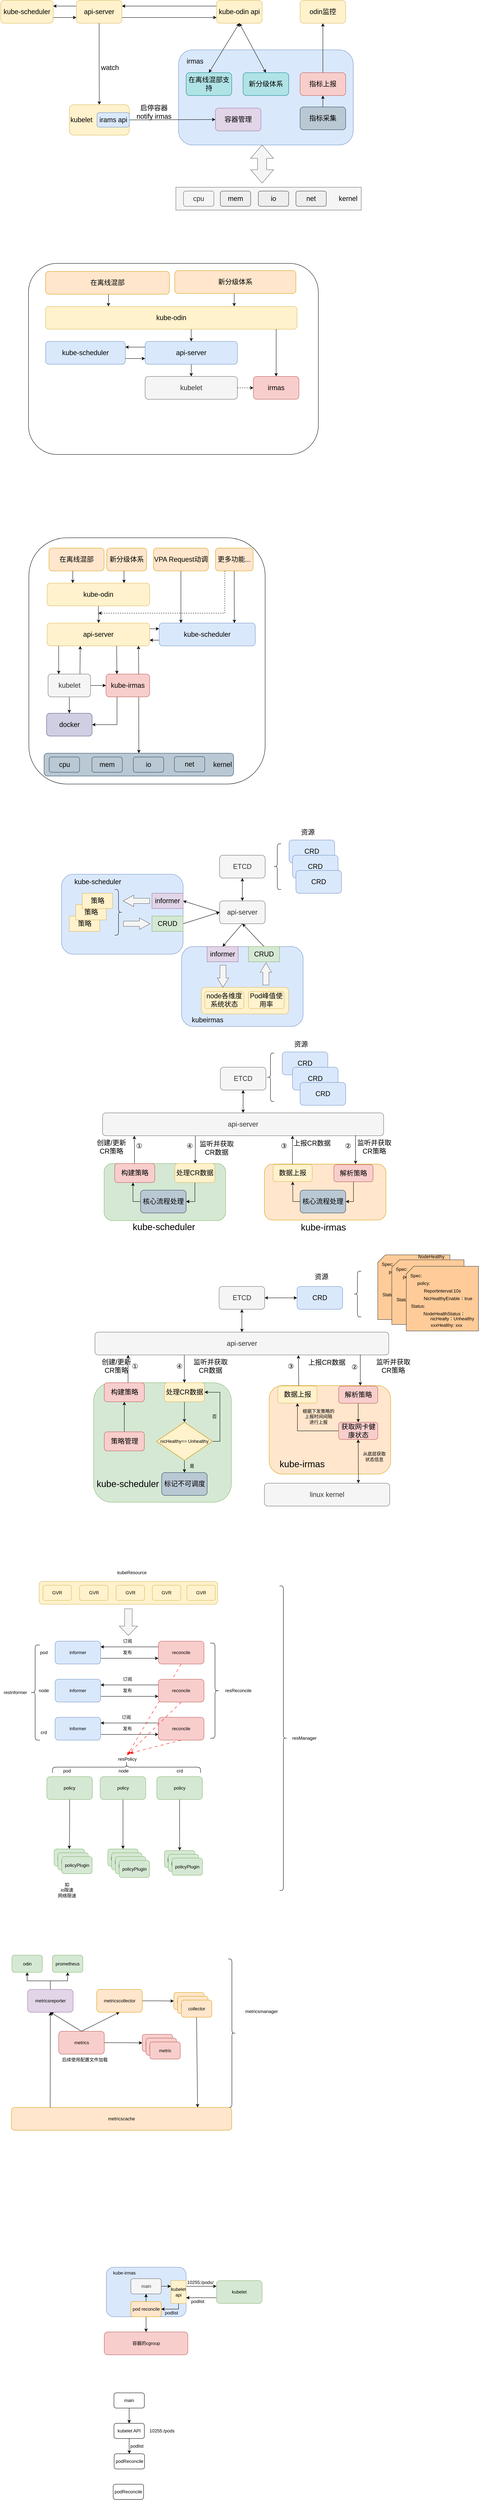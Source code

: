 <mxfile version="21.1.5" type="device">
  <diagram name="第 1 页" id="cfZ-LrX7xxjCvTn_xsrl">
    <mxGraphModel dx="717" dy="372" grid="0" gridSize="10" guides="1" tooltips="1" connect="1" arrows="1" fold="1" page="1" pageScale="1" pageWidth="3300" pageHeight="4681" math="0" shadow="0">
      <root>
        <mxCell id="0" />
        <mxCell id="1" parent="0" />
        <mxCell id="bkv2oJQ3D8twabdfJzbm-32" value="" style="rounded=1;whiteSpace=wrap;html=1;fillColor=#dae8fc;strokeColor=#6c8ebf;" parent="1" vertex="1">
          <mxGeometry x="182" y="2570" width="320" height="210" as="geometry" />
        </mxCell>
        <mxCell id="dDcj6GQcBV1XcHGBKPO2-67" value="" style="rounded=1;whiteSpace=wrap;html=1;glass=1;fillColor=none;" parent="1" vertex="1">
          <mxGeometry x="95" y="965" width="763" height="502" as="geometry" />
        </mxCell>
        <mxCell id="dDcj6GQcBV1XcHGBKPO2-10" value="" style="rounded=1;whiteSpace=wrap;html=1;fillColor=#dae8fc;strokeColor=#6c8ebf;fontSize=18;" parent="1" vertex="1">
          <mxGeometry x="490" y="404" width="460" height="250" as="geometry" />
        </mxCell>
        <mxCell id="dDcj6GQcBV1XcHGBKPO2-43" style="edgeStyle=orthogonalEdgeStyle;rounded=0;orthogonalLoop=1;jettySize=auto;html=1;exitX=0;exitY=0.25;exitDx=0;exitDy=0;entryX=1;entryY=0.25;entryDx=0;entryDy=0;fontSize=18;" parent="1" source="dDcj6GQcBV1XcHGBKPO2-1" target="dDcj6GQcBV1XcHGBKPO2-12" edge="1">
          <mxGeometry relative="1" as="geometry" />
        </mxCell>
        <mxCell id="dDcj6GQcBV1XcHGBKPO2-1" value="&lt;font style=&quot;font-size: 18px;&quot;&gt;kube-odin api&lt;/font&gt;" style="rounded=1;whiteSpace=wrap;html=1;fillColor=#fff2cc;strokeColor=#d6b656;fontSize=18;" parent="1" vertex="1">
          <mxGeometry x="590" y="274" width="120" height="60" as="geometry" />
        </mxCell>
        <mxCell id="dDcj6GQcBV1XcHGBKPO2-5" value="&lt;font style=&quot;font-size: 18px;&quot;&gt;新分级体系&lt;/font&gt;" style="rounded=1;whiteSpace=wrap;html=1;fillColor=#b0e3e6;strokeColor=#0e8088;fontSize=18;" parent="1" vertex="1">
          <mxGeometry x="660" y="464" width="120" height="60" as="geometry" />
        </mxCell>
        <mxCell id="dDcj6GQcBV1XcHGBKPO2-6" value="&lt;font style=&quot;font-size: 18px;&quot;&gt;在离线混部支持&lt;/font&gt;" style="rounded=1;whiteSpace=wrap;html=1;fillColor=#b0e3e6;strokeColor=#0e8088;fontSize=18;" parent="1" vertex="1">
          <mxGeometry x="510" y="464" width="120" height="60" as="geometry" />
        </mxCell>
        <mxCell id="dDcj6GQcBV1XcHGBKPO2-24" style="edgeStyle=orthogonalEdgeStyle;rounded=0;orthogonalLoop=1;jettySize=auto;html=1;exitX=0.5;exitY=0;exitDx=0;exitDy=0;entryX=0.5;entryY=1;entryDx=0;entryDy=0;fontSize=18;" parent="1" source="dDcj6GQcBV1XcHGBKPO2-8" target="dDcj6GQcBV1XcHGBKPO2-9" edge="1">
          <mxGeometry relative="1" as="geometry" />
        </mxCell>
        <mxCell id="dDcj6GQcBV1XcHGBKPO2-8" value="&lt;font style=&quot;font-size: 18px;&quot;&gt;指标采集&lt;/font&gt;" style="rounded=1;whiteSpace=wrap;html=1;fillColor=#bac8d3;strokeColor=#23445d;fontSize=18;" parent="1" vertex="1">
          <mxGeometry x="810" y="554" width="120" height="60" as="geometry" />
        </mxCell>
        <mxCell id="dDcj6GQcBV1XcHGBKPO2-17" style="edgeStyle=orthogonalEdgeStyle;rounded=0;orthogonalLoop=1;jettySize=auto;html=1;exitX=0.5;exitY=0;exitDx=0;exitDy=0;fontSize=18;" parent="1" source="dDcj6GQcBV1XcHGBKPO2-9" target="dDcj6GQcBV1XcHGBKPO2-15" edge="1">
          <mxGeometry relative="1" as="geometry" />
        </mxCell>
        <mxCell id="dDcj6GQcBV1XcHGBKPO2-9" value="&lt;font style=&quot;font-size: 18px;&quot;&gt;指标上报&lt;/font&gt;" style="rounded=1;whiteSpace=wrap;html=1;fillColor=#f8cecc;strokeColor=#b85450;fontSize=18;" parent="1" vertex="1">
          <mxGeometry x="810" y="464" width="120" height="60" as="geometry" />
        </mxCell>
        <mxCell id="dDcj6GQcBV1XcHGBKPO2-44" style="edgeStyle=orthogonalEdgeStyle;rounded=0;orthogonalLoop=1;jettySize=auto;html=1;exitX=1;exitY=0.75;exitDx=0;exitDy=0;entryX=0;entryY=0.75;entryDx=0;entryDy=0;fontSize=18;" parent="1" source="dDcj6GQcBV1XcHGBKPO2-12" target="dDcj6GQcBV1XcHGBKPO2-1" edge="1">
          <mxGeometry relative="1" as="geometry" />
        </mxCell>
        <mxCell id="dDcj6GQcBV1XcHGBKPO2-45" style="edgeStyle=orthogonalEdgeStyle;rounded=0;orthogonalLoop=1;jettySize=auto;html=1;exitX=0.5;exitY=1;exitDx=0;exitDy=0;fontSize=18;" parent="1" source="dDcj6GQcBV1XcHGBKPO2-12" target="dDcj6GQcBV1XcHGBKPO2-37" edge="1">
          <mxGeometry relative="1" as="geometry" />
        </mxCell>
        <mxCell id="dDcj6GQcBV1XcHGBKPO2-50" style="edgeStyle=orthogonalEdgeStyle;rounded=0;orthogonalLoop=1;jettySize=auto;html=1;exitX=0;exitY=0.25;exitDx=0;exitDy=0;entryX=1;entryY=0.25;entryDx=0;entryDy=0;fontSize=18;" parent="1" source="dDcj6GQcBV1XcHGBKPO2-12" target="dDcj6GQcBV1XcHGBKPO2-49" edge="1">
          <mxGeometry relative="1" as="geometry" />
        </mxCell>
        <mxCell id="dDcj6GQcBV1XcHGBKPO2-12" value="&lt;font style=&quot;font-size: 18px;&quot;&gt;api-server&lt;/font&gt;" style="rounded=1;whiteSpace=wrap;html=1;fillColor=#fff2cc;strokeColor=#d6b656;fontSize=18;" parent="1" vertex="1">
          <mxGeometry x="221" y="274" width="120" height="60" as="geometry" />
        </mxCell>
        <mxCell id="dDcj6GQcBV1XcHGBKPO2-15" value="&lt;font style=&quot;font-size: 18px;&quot;&gt;odin监控&lt;/font&gt;" style="rounded=1;whiteSpace=wrap;html=1;fillColor=#fff2cc;strokeColor=#d6b656;fontSize=18;" parent="1" vertex="1">
          <mxGeometry x="810" y="274" width="120" height="60" as="geometry" />
        </mxCell>
        <mxCell id="dDcj6GQcBV1XcHGBKPO2-19" value="" style="rounded=0;whiteSpace=wrap;html=1;fillColor=#f5f5f5;fontColor=#333333;strokeColor=#666666;fontSize=18;" parent="1" vertex="1">
          <mxGeometry x="483" y="765" width="488" height="60" as="geometry" />
        </mxCell>
        <mxCell id="dDcj6GQcBV1XcHGBKPO2-23" value="" style="html=1;shadow=0;dashed=0;align=center;verticalAlign=middle;shape=mxgraph.arrows2.twoWayArrow;dy=0.6;dx=35;direction=south;fillColor=#f5f5f5;fontColor=#333333;strokeColor=#666666;fontSize=18;" parent="1" vertex="1">
          <mxGeometry x="680" y="654" width="60" height="100" as="geometry" />
        </mxCell>
        <mxCell id="dDcj6GQcBV1XcHGBKPO2-25" value="&lt;font style=&quot;font-size: 18px;&quot;&gt;cpu&lt;/font&gt;" style="rounded=1;whiteSpace=wrap;html=1;fillColor=#f5f5f5;strokeColor=#666666;fontColor=#333333;fontSize=18;" parent="1" vertex="1">
          <mxGeometry x="503" y="775" width="80" height="40" as="geometry" />
        </mxCell>
        <mxCell id="dDcj6GQcBV1XcHGBKPO2-26" value="&lt;font style=&quot;font-size: 18px;&quot;&gt;mem&lt;/font&gt;" style="rounded=1;whiteSpace=wrap;html=1;fillColor=#eeeeee;strokeColor=#36393d;fontSize=18;" parent="1" vertex="1">
          <mxGeometry x="600" y="775" width="80" height="40" as="geometry" />
        </mxCell>
        <mxCell id="dDcj6GQcBV1XcHGBKPO2-27" value="&lt;font style=&quot;font-size: 18px;&quot;&gt;io&lt;/font&gt;" style="rounded=1;whiteSpace=wrap;html=1;fillColor=#eeeeee;strokeColor=#36393d;fontSize=18;" parent="1" vertex="1">
          <mxGeometry x="700" y="775" width="80" height="40" as="geometry" />
        </mxCell>
        <mxCell id="dDcj6GQcBV1XcHGBKPO2-28" value="&lt;font style=&quot;font-size: 18px;&quot;&gt;net&lt;/font&gt;" style="rounded=1;whiteSpace=wrap;html=1;fillColor=#eeeeee;strokeColor=#36393d;fontSize=18;" parent="1" vertex="1">
          <mxGeometry x="799" y="775" width="80" height="40" as="geometry" />
        </mxCell>
        <mxCell id="dDcj6GQcBV1XcHGBKPO2-30" value="" style="endArrow=classic;startArrow=classic;html=1;rounded=0;entryX=0.5;entryY=1;entryDx=0;entryDy=0;exitX=0.5;exitY=0;exitDx=0;exitDy=0;fontSize=18;" parent="1" source="dDcj6GQcBV1XcHGBKPO2-6" target="dDcj6GQcBV1XcHGBKPO2-1" edge="1">
          <mxGeometry width="50" height="50" relative="1" as="geometry">
            <mxPoint x="440" y="434" as="sourcePoint" />
            <mxPoint x="490" y="384" as="targetPoint" />
          </mxGeometry>
        </mxCell>
        <mxCell id="dDcj6GQcBV1XcHGBKPO2-31" value="" style="endArrow=classic;startArrow=classic;html=1;rounded=0;exitX=0.5;exitY=0;exitDx=0;exitDy=0;fontSize=18;" parent="1" source="dDcj6GQcBV1XcHGBKPO2-5" edge="1">
          <mxGeometry width="50" height="50" relative="1" as="geometry">
            <mxPoint x="580" y="474" as="sourcePoint" />
            <mxPoint x="650" y="334" as="targetPoint" />
          </mxGeometry>
        </mxCell>
        <mxCell id="dDcj6GQcBV1XcHGBKPO2-32" value="&lt;font style=&quot;font-size: 18px;&quot;&gt;kernel&lt;/font&gt;" style="text;html=1;align=center;verticalAlign=middle;resizable=0;points=[];autosize=1;strokeColor=none;fillColor=none;fontSize=18;" parent="1" vertex="1">
          <mxGeometry x="901" y="775" width="70" height="40" as="geometry" />
        </mxCell>
        <mxCell id="dDcj6GQcBV1XcHGBKPO2-33" value="&lt;font style=&quot;font-size: 18px;&quot;&gt;irmas&lt;/font&gt;" style="text;html=1;align=center;verticalAlign=middle;resizable=0;points=[];autosize=1;strokeColor=none;fillColor=none;fontSize=18;" parent="1" vertex="1">
          <mxGeometry x="502" y="417" width="62" height="34" as="geometry" />
        </mxCell>
        <mxCell id="dDcj6GQcBV1XcHGBKPO2-34" value="&lt;font style=&quot;font-size: 18px;&quot;&gt;容器管理&lt;/font&gt;" style="rounded=1;whiteSpace=wrap;html=1;fillColor=#e1d5e7;strokeColor=#9673a6;fontSize=18;" parent="1" vertex="1">
          <mxGeometry x="587" y="557" width="120" height="60" as="geometry" />
        </mxCell>
        <mxCell id="dDcj6GQcBV1XcHGBKPO2-37" value="" style="rounded=1;whiteSpace=wrap;html=1;fillColor=#fff2cc;strokeColor=#d6b656;fontSize=18;" parent="1" vertex="1">
          <mxGeometry x="202.5" y="548" width="158" height="80" as="geometry" />
        </mxCell>
        <mxCell id="dDcj6GQcBV1XcHGBKPO2-39" value="启停容器&lt;br&gt;notify irmas" style="text;html=1;align=center;verticalAlign=middle;resizable=0;points=[];autosize=1;strokeColor=none;fillColor=none;fontSize=18;" parent="1" vertex="1">
          <mxGeometry x="370" y="540" width="110" height="55" as="geometry" />
        </mxCell>
        <mxCell id="dDcj6GQcBV1XcHGBKPO2-40" value="" style="endArrow=classic;html=1;rounded=0;exitX=1;exitY=0.5;exitDx=0;exitDy=0;entryX=0;entryY=0.5;entryDx=0;entryDy=0;fontSize=18;" parent="1" source="dDcj6GQcBV1XcHGBKPO2-37" target="dDcj6GQcBV1XcHGBKPO2-34" edge="1">
          <mxGeometry width="50" height="50" relative="1" as="geometry">
            <mxPoint x="580" y="514" as="sourcePoint" />
            <mxPoint x="630" y="464" as="targetPoint" />
          </mxGeometry>
        </mxCell>
        <mxCell id="dDcj6GQcBV1XcHGBKPO2-41" value="&lt;font style=&quot;font-size: 18px;&quot;&gt;irams api&lt;/font&gt;" style="rounded=1;whiteSpace=wrap;html=1;fillColor=#dae8fc;strokeColor=#6c8ebf;fontSize=18;" parent="1" vertex="1">
          <mxGeometry x="275.5" y="569" width="85" height="38" as="geometry" />
        </mxCell>
        <mxCell id="dDcj6GQcBV1XcHGBKPO2-42" value="&lt;font style=&quot;font-size: 18px;&quot;&gt;kubelet&lt;/font&gt;" style="text;html=1;align=center;verticalAlign=middle;resizable=0;points=[];autosize=1;strokeColor=none;fillColor=none;fontSize=18;" parent="1" vertex="1">
          <mxGeometry x="195.5" y="571" width="76" height="34" as="geometry" />
        </mxCell>
        <mxCell id="dDcj6GQcBV1XcHGBKPO2-48" value="&lt;font style=&quot;font-size: 18px;&quot;&gt;watch&lt;/font&gt;" style="text;html=1;align=center;verticalAlign=middle;resizable=0;points=[];autosize=1;strokeColor=none;fillColor=none;fontSize=18;" parent="1" vertex="1">
          <mxGeometry x="276" y="434" width="65" height="34" as="geometry" />
        </mxCell>
        <mxCell id="dDcj6GQcBV1XcHGBKPO2-51" style="edgeStyle=orthogonalEdgeStyle;rounded=0;orthogonalLoop=1;jettySize=auto;html=1;exitX=1;exitY=0.75;exitDx=0;exitDy=0;entryX=0;entryY=0.75;entryDx=0;entryDy=0;fontSize=18;" parent="1" source="dDcj6GQcBV1XcHGBKPO2-49" target="dDcj6GQcBV1XcHGBKPO2-12" edge="1">
          <mxGeometry relative="1" as="geometry" />
        </mxCell>
        <mxCell id="dDcj6GQcBV1XcHGBKPO2-49" value="&lt;font style=&quot;font-size: 18px;&quot;&gt;kube-scheduler&lt;/font&gt;" style="rounded=1;whiteSpace=wrap;html=1;fillColor=#fff2cc;strokeColor=#d6b656;fontSize=18;" parent="1" vertex="1">
          <mxGeometry x="22" y="274" width="138" height="60" as="geometry" />
        </mxCell>
        <mxCell id="dDcj6GQcBV1XcHGBKPO2-98" style="edgeStyle=orthogonalEdgeStyle;rounded=0;orthogonalLoop=1;jettySize=auto;html=1;exitX=0.5;exitY=1;exitDx=0;exitDy=0;entryX=0.25;entryY=0;entryDx=0;entryDy=0;" parent="1" source="dDcj6GQcBV1XcHGBKPO2-52" target="dDcj6GQcBV1XcHGBKPO2-58" edge="1">
          <mxGeometry relative="1" as="geometry" />
        </mxCell>
        <mxCell id="dDcj6GQcBV1XcHGBKPO2-52" value="&lt;font style=&quot;font-size: 18px;&quot;&gt;在离线混部&lt;/font&gt;" style="rounded=1;whiteSpace=wrap;html=1;fillColor=#ffe6cc;strokeColor=#d79b00;" parent="1" vertex="1">
          <mxGeometry x="140" y="986" width="326" height="60" as="geometry" />
        </mxCell>
        <mxCell id="dDcj6GQcBV1XcHGBKPO2-63" style="edgeStyle=orthogonalEdgeStyle;rounded=0;orthogonalLoop=1;jettySize=auto;html=1;exitX=0;exitY=0.25;exitDx=0;exitDy=0;entryX=1;entryY=0.25;entryDx=0;entryDy=0;" parent="1" source="dDcj6GQcBV1XcHGBKPO2-53" target="dDcj6GQcBV1XcHGBKPO2-54" edge="1">
          <mxGeometry relative="1" as="geometry" />
        </mxCell>
        <mxCell id="dDcj6GQcBV1XcHGBKPO2-65" style="edgeStyle=orthogonalEdgeStyle;rounded=0;orthogonalLoop=1;jettySize=auto;html=1;exitX=0.5;exitY=1;exitDx=0;exitDy=0;entryX=0.5;entryY=0;entryDx=0;entryDy=0;" parent="1" source="dDcj6GQcBV1XcHGBKPO2-53" target="dDcj6GQcBV1XcHGBKPO2-59" edge="1">
          <mxGeometry relative="1" as="geometry" />
        </mxCell>
        <mxCell id="dDcj6GQcBV1XcHGBKPO2-53" value="&lt;font style=&quot;font-size: 18px;&quot;&gt;api-server&lt;/font&gt;" style="rounded=1;whiteSpace=wrap;html=1;fillColor=#dae8fc;strokeColor=#6c8ebf;" parent="1" vertex="1">
          <mxGeometry x="402" y="1170" width="243" height="60" as="geometry" />
        </mxCell>
        <mxCell id="dDcj6GQcBV1XcHGBKPO2-64" style="edgeStyle=orthogonalEdgeStyle;rounded=0;orthogonalLoop=1;jettySize=auto;html=1;exitX=1;exitY=0.75;exitDx=0;exitDy=0;entryX=0;entryY=0.75;entryDx=0;entryDy=0;" parent="1" source="dDcj6GQcBV1XcHGBKPO2-54" target="dDcj6GQcBV1XcHGBKPO2-53" edge="1">
          <mxGeometry relative="1" as="geometry" />
        </mxCell>
        <mxCell id="dDcj6GQcBV1XcHGBKPO2-54" value="&lt;font style=&quot;font-size: 18px;&quot;&gt;kube-scheduler&lt;/font&gt;" style="rounded=1;whiteSpace=wrap;html=1;fillColor=#dae8fc;strokeColor=#6c8ebf;" parent="1" vertex="1">
          <mxGeometry x="140" y="1170" width="210" height="60" as="geometry" />
        </mxCell>
        <mxCell id="dDcj6GQcBV1XcHGBKPO2-99" style="edgeStyle=orthogonalEdgeStyle;rounded=0;orthogonalLoop=1;jettySize=auto;html=1;exitX=0.5;exitY=1;exitDx=0;exitDy=0;entryX=0.75;entryY=0;entryDx=0;entryDy=0;" parent="1" source="dDcj6GQcBV1XcHGBKPO2-55" target="dDcj6GQcBV1XcHGBKPO2-58" edge="1">
          <mxGeometry relative="1" as="geometry" />
        </mxCell>
        <mxCell id="dDcj6GQcBV1XcHGBKPO2-55" value="&lt;font style=&quot;font-size: 18px;&quot;&gt;新分级体系&lt;/font&gt;" style="rounded=1;whiteSpace=wrap;html=1;fillColor=#ffe6cc;strokeColor=#d79b00;" parent="1" vertex="1">
          <mxGeometry x="480" y="984" width="319" height="60" as="geometry" />
        </mxCell>
        <mxCell id="dDcj6GQcBV1XcHGBKPO2-57" value="&lt;font style=&quot;font-size: 18px;&quot;&gt;irmas&lt;/font&gt;" style="rounded=1;whiteSpace=wrap;html=1;fillColor=#f8cecc;strokeColor=#b85450;" parent="1" vertex="1">
          <mxGeometry x="687" y="1262" width="120" height="60" as="geometry" />
        </mxCell>
        <mxCell id="dDcj6GQcBV1XcHGBKPO2-58" value="&lt;font style=&quot;font-size: 18px;&quot;&gt;kube-odin&lt;/font&gt;" style="rounded=1;whiteSpace=wrap;html=1;fillColor=#fff2cc;strokeColor=#d6b656;" parent="1" vertex="1">
          <mxGeometry x="140" y="1078" width="662" height="60" as="geometry" />
        </mxCell>
        <mxCell id="dDcj6GQcBV1XcHGBKPO2-66" style="edgeStyle=orthogonalEdgeStyle;rounded=0;orthogonalLoop=1;jettySize=auto;html=1;exitX=1;exitY=0.5;exitDx=0;exitDy=0;entryX=0;entryY=0.5;entryDx=0;entryDy=0;dashed=1;" parent="1" source="dDcj6GQcBV1XcHGBKPO2-59" target="dDcj6GQcBV1XcHGBKPO2-57" edge="1">
          <mxGeometry relative="1" as="geometry" />
        </mxCell>
        <mxCell id="dDcj6GQcBV1XcHGBKPO2-59" value="&lt;font style=&quot;font-size: 18px;&quot;&gt;kubelet&lt;/font&gt;" style="rounded=1;whiteSpace=wrap;html=1;fillColor=#f5f5f5;strokeColor=#666666;fontColor=#333333;" parent="1" vertex="1">
          <mxGeometry x="402" y="1262" width="243" height="60" as="geometry" />
        </mxCell>
        <mxCell id="dDcj6GQcBV1XcHGBKPO2-60" value="" style="endArrow=classic;html=1;rounded=0;exitX=0.917;exitY=0.996;exitDx=0;exitDy=0;exitPerimeter=0;" parent="1" source="dDcj6GQcBV1XcHGBKPO2-58" target="dDcj6GQcBV1XcHGBKPO2-57" edge="1">
          <mxGeometry width="50" height="50" relative="1" as="geometry">
            <mxPoint x="747" y="1140" as="sourcePoint" />
            <mxPoint x="800" y="1170" as="targetPoint" />
          </mxGeometry>
        </mxCell>
        <mxCell id="dDcj6GQcBV1XcHGBKPO2-61" value="" style="endArrow=classic;html=1;rounded=0;exitX=0.579;exitY=1.006;exitDx=0;exitDy=0;exitPerimeter=0;entryX=0.5;entryY=0;entryDx=0;entryDy=0;" parent="1" source="dDcj6GQcBV1XcHGBKPO2-58" target="dDcj6GQcBV1XcHGBKPO2-53" edge="1">
          <mxGeometry width="50" height="50" relative="1" as="geometry">
            <mxPoint x="580" y="1250" as="sourcePoint" />
            <mxPoint x="630" y="1200" as="targetPoint" />
          </mxGeometry>
        </mxCell>
        <mxCell id="dDcj6GQcBV1XcHGBKPO2-69" value="" style="rounded=1;whiteSpace=wrap;html=1;arcSize=16;" parent="1" vertex="1">
          <mxGeometry x="96" y="1686" width="622" height="647" as="geometry" />
        </mxCell>
        <mxCell id="dDcj6GQcBV1XcHGBKPO2-86" style="edgeStyle=orthogonalEdgeStyle;rounded=0;orthogonalLoop=1;jettySize=auto;html=1;exitX=0.5;exitY=1;exitDx=0;exitDy=0;entryX=0.25;entryY=0;entryDx=0;entryDy=0;" parent="1" source="dDcj6GQcBV1XcHGBKPO2-70" target="dDcj6GQcBV1XcHGBKPO2-78" edge="1">
          <mxGeometry relative="1" as="geometry" />
        </mxCell>
        <mxCell id="dDcj6GQcBV1XcHGBKPO2-70" value="&lt;font style=&quot;font-size: 18px;&quot;&gt;在离线混部&lt;/font&gt;" style="rounded=1;whiteSpace=wrap;html=1;fillColor=#ffe6cc;strokeColor=#d79b00;" parent="1" vertex="1">
          <mxGeometry x="149" y="1713" width="145" height="60" as="geometry" />
        </mxCell>
        <mxCell id="dDcj6GQcBV1XcHGBKPO2-84" style="edgeStyle=orthogonalEdgeStyle;rounded=0;orthogonalLoop=1;jettySize=auto;html=1;exitX=1;exitY=0.25;exitDx=0;exitDy=0;entryX=0;entryY=0.25;entryDx=0;entryDy=0;" parent="1" target="dDcj6GQcBV1XcHGBKPO2-75" edge="1">
          <mxGeometry relative="1" as="geometry">
            <mxPoint x="405" y="1925" as="sourcePoint" />
          </mxGeometry>
        </mxCell>
        <mxCell id="dDcj6GQcBV1XcHGBKPO2-103" style="edgeStyle=orthogonalEdgeStyle;rounded=0;orthogonalLoop=1;jettySize=auto;html=1;exitX=0;exitY=0.75;exitDx=0;exitDy=0;entryX=1;entryY=0.75;entryDx=0;entryDy=0;" parent="1" source="dDcj6GQcBV1XcHGBKPO2-75" target="dDcj6GQcBV1XcHGBKPO2-93" edge="1">
          <mxGeometry relative="1" as="geometry" />
        </mxCell>
        <mxCell id="dDcj6GQcBV1XcHGBKPO2-75" value="&lt;font style=&quot;font-size: 18px;&quot;&gt;kube-scheduler&lt;/font&gt;" style="rounded=1;whiteSpace=wrap;html=1;fillColor=#dae8fc;strokeColor=#6c8ebf;" parent="1" vertex="1">
          <mxGeometry x="439" y="1910" width="253" height="60" as="geometry" />
        </mxCell>
        <mxCell id="dDcj6GQcBV1XcHGBKPO2-87" style="edgeStyle=orthogonalEdgeStyle;rounded=0;orthogonalLoop=1;jettySize=auto;html=1;exitX=0.5;exitY=1;exitDx=0;exitDy=0;entryX=0.75;entryY=0;entryDx=0;entryDy=0;" parent="1" source="dDcj6GQcBV1XcHGBKPO2-76" target="dDcj6GQcBV1XcHGBKPO2-78" edge="1">
          <mxGeometry relative="1" as="geometry" />
        </mxCell>
        <mxCell id="dDcj6GQcBV1XcHGBKPO2-76" value="&lt;font style=&quot;font-size: 18px;&quot;&gt;新分级体系&lt;/font&gt;" style="rounded=1;whiteSpace=wrap;html=1;fillColor=#ffe6cc;strokeColor=#d79b00;" parent="1" vertex="1">
          <mxGeometry x="301" y="1713" width="105" height="60" as="geometry" />
        </mxCell>
        <mxCell id="dDcj6GQcBV1XcHGBKPO2-115" style="edgeStyle=orthogonalEdgeStyle;rounded=0;orthogonalLoop=1;jettySize=auto;html=1;exitX=0.5;exitY=1;exitDx=0;exitDy=0;entryX=1;entryY=0.5;entryDx=0;entryDy=0;" parent="1" source="dDcj6GQcBV1XcHGBKPO2-77" target="dDcj6GQcBV1XcHGBKPO2-113" edge="1">
          <mxGeometry relative="1" as="geometry">
            <Array as="points">
              <mxPoint x="328" y="2104" />
              <mxPoint x="328" y="2177" />
            </Array>
          </mxGeometry>
        </mxCell>
        <mxCell id="dDcj6GQcBV1XcHGBKPO2-116" style="edgeStyle=orthogonalEdgeStyle;rounded=0;orthogonalLoop=1;jettySize=auto;html=1;exitX=0.75;exitY=1;exitDx=0;exitDy=0;" parent="1" source="dDcj6GQcBV1XcHGBKPO2-77" target="dDcj6GQcBV1XcHGBKPO2-104" edge="1">
          <mxGeometry relative="1" as="geometry" />
        </mxCell>
        <mxCell id="dDcj6GQcBV1XcHGBKPO2-77" value="&lt;font style=&quot;font-size: 18px;&quot;&gt;kube-irmas&lt;/font&gt;" style="rounded=1;whiteSpace=wrap;html=1;fillColor=#f8cecc;strokeColor=#b85450;" parent="1" vertex="1">
          <mxGeometry x="299" y="2044" width="115" height="60" as="geometry" />
        </mxCell>
        <mxCell id="dDcj6GQcBV1XcHGBKPO2-88" style="edgeStyle=orthogonalEdgeStyle;rounded=0;orthogonalLoop=1;jettySize=auto;html=1;exitX=0.5;exitY=1;exitDx=0;exitDy=0;" parent="1" source="dDcj6GQcBV1XcHGBKPO2-78" edge="1">
          <mxGeometry relative="1" as="geometry">
            <mxPoint x="279.52" y="1910" as="targetPoint" />
          </mxGeometry>
        </mxCell>
        <mxCell id="dDcj6GQcBV1XcHGBKPO2-78" value="&lt;font style=&quot;font-size: 18px;&quot;&gt;kube-odin&lt;/font&gt;" style="rounded=1;whiteSpace=wrap;html=1;fillColor=#fff2cc;strokeColor=#d6b656;" parent="1" vertex="1">
          <mxGeometry x="144" y="1805" width="270" height="60" as="geometry" />
        </mxCell>
        <mxCell id="dDcj6GQcBV1XcHGBKPO2-114" style="edgeStyle=orthogonalEdgeStyle;rounded=0;orthogonalLoop=1;jettySize=auto;html=1;exitX=0.5;exitY=1;exitDx=0;exitDy=0;" parent="1" source="dDcj6GQcBV1XcHGBKPO2-80" target="dDcj6GQcBV1XcHGBKPO2-113" edge="1">
          <mxGeometry relative="1" as="geometry" />
        </mxCell>
        <mxCell id="dDcj6GQcBV1XcHGBKPO2-118" style="edgeStyle=orthogonalEdgeStyle;rounded=0;orthogonalLoop=1;jettySize=auto;html=1;exitX=1;exitY=0.5;exitDx=0;exitDy=0;entryX=0;entryY=0.5;entryDx=0;entryDy=0;" parent="1" source="dDcj6GQcBV1XcHGBKPO2-80" target="dDcj6GQcBV1XcHGBKPO2-77" edge="1">
          <mxGeometry relative="1" as="geometry" />
        </mxCell>
        <mxCell id="dDcj6GQcBV1XcHGBKPO2-80" value="&lt;font style=&quot;font-size: 18px;&quot;&gt;kubelet&lt;/font&gt;" style="rounded=1;whiteSpace=wrap;html=1;fillColor=#f5f5f5;strokeColor=#666666;fontColor=#333333;" parent="1" vertex="1">
          <mxGeometry x="146.5" y="2044" width="112" height="60" as="geometry" />
        </mxCell>
        <mxCell id="dDcj6GQcBV1XcHGBKPO2-89" style="edgeStyle=orthogonalEdgeStyle;rounded=0;orthogonalLoop=1;jettySize=auto;html=1;exitX=0.5;exitY=1;exitDx=0;exitDy=0;" parent="1" source="dDcj6GQcBV1XcHGBKPO2-83" edge="1">
          <mxGeometry relative="1" as="geometry">
            <mxPoint x="496" y="1910" as="targetPoint" />
            <Array as="points">
              <mxPoint x="496" y="1910" />
            </Array>
          </mxGeometry>
        </mxCell>
        <mxCell id="dDcj6GQcBV1XcHGBKPO2-83" value="&lt;font style=&quot;font-size: 18px;&quot;&gt;VPA Request动调&lt;/font&gt;" style="rounded=1;whiteSpace=wrap;html=1;fillColor=#ffe6cc;strokeColor=#d79b00;" parent="1" vertex="1">
          <mxGeometry x="424" y="1713" width="144.5" height="60" as="geometry" />
        </mxCell>
        <mxCell id="dDcj6GQcBV1XcHGBKPO2-93" value="&lt;font style=&quot;font-size: 18px;&quot;&gt;api-server&lt;/font&gt;" style="rounded=1;whiteSpace=wrap;html=1;fillColor=#fff2cc;strokeColor=#d6b656;" parent="1" vertex="1">
          <mxGeometry x="144" y="1910" width="270" height="60" as="geometry" />
        </mxCell>
        <mxCell id="dDcj6GQcBV1XcHGBKPO2-94" value="" style="endArrow=classic;html=1;rounded=0;entryX=0.25;entryY=0;entryDx=0;entryDy=0;exitX=0.113;exitY=0.997;exitDx=0;exitDy=0;exitPerimeter=0;" parent="1" source="dDcj6GQcBV1XcHGBKPO2-93" target="dDcj6GQcBV1XcHGBKPO2-80" edge="1">
          <mxGeometry width="50" height="50" relative="1" as="geometry">
            <mxPoint x="164" y="2034" as="sourcePoint" />
            <mxPoint x="214" y="1984" as="targetPoint" />
          </mxGeometry>
        </mxCell>
        <mxCell id="dDcj6GQcBV1XcHGBKPO2-95" value="" style="endArrow=classic;html=1;rounded=0;exitX=0.75;exitY=0;exitDx=0;exitDy=0;entryX=0.323;entryY=1.005;entryDx=0;entryDy=0;entryPerimeter=0;" parent="1" target="dDcj6GQcBV1XcHGBKPO2-93" edge="1">
          <mxGeometry width="50" height="50" relative="1" as="geometry">
            <mxPoint x="230.5" y="2044" as="sourcePoint" />
            <mxPoint x="234" y="1970" as="targetPoint" />
          </mxGeometry>
        </mxCell>
        <mxCell id="dDcj6GQcBV1XcHGBKPO2-96" value="" style="endArrow=classic;html=1;rounded=0;entryX=0.25;entryY=0;entryDx=0;entryDy=0;exitX=0.678;exitY=1.001;exitDx=0;exitDy=0;exitPerimeter=0;" parent="1" source="dDcj6GQcBV1XcHGBKPO2-93" target="dDcj6GQcBV1XcHGBKPO2-77" edge="1">
          <mxGeometry width="50" height="50" relative="1" as="geometry">
            <mxPoint x="325.5" y="1970" as="sourcePoint" />
            <mxPoint x="325.5" y="2044" as="targetPoint" />
          </mxGeometry>
        </mxCell>
        <mxCell id="dDcj6GQcBV1XcHGBKPO2-97" value="" style="endArrow=classic;html=1;rounded=0;exitX=0.75;exitY=0;exitDx=0;exitDy=0;entryX=0.891;entryY=0.996;entryDx=0;entryDy=0;entryPerimeter=0;" parent="1" source="dDcj6GQcBV1XcHGBKPO2-77" target="dDcj6GQcBV1XcHGBKPO2-93" edge="1">
          <mxGeometry width="50" height="50" relative="1" as="geometry">
            <mxPoint x="381" y="2044" as="sourcePoint" />
            <mxPoint x="385" y="1974" as="targetPoint" />
          </mxGeometry>
        </mxCell>
        <mxCell id="dDcj6GQcBV1XcHGBKPO2-101" style="edgeStyle=orthogonalEdgeStyle;rounded=0;orthogonalLoop=1;jettySize=auto;html=1;exitX=0.5;exitY=1;exitDx=0;exitDy=0;" parent="1" source="dDcj6GQcBV1XcHGBKPO2-100" edge="1">
          <mxGeometry relative="1" as="geometry">
            <mxPoint x="637" y="1910" as="targetPoint" />
            <Array as="points">
              <mxPoint x="637" y="1842" />
              <mxPoint x="637" y="1910" />
            </Array>
          </mxGeometry>
        </mxCell>
        <mxCell id="dDcj6GQcBV1XcHGBKPO2-100" value="&lt;font style=&quot;font-size: 18px;&quot;&gt;更多功能...&lt;/font&gt;" style="rounded=1;whiteSpace=wrap;html=1;fillColor=#ffe6cc;strokeColor=#d79b00;" parent="1" vertex="1">
          <mxGeometry x="587" y="1713" width="99.25" height="60" as="geometry" />
        </mxCell>
        <mxCell id="dDcj6GQcBV1XcHGBKPO2-102" value="" style="endArrow=classic;html=1;rounded=0;dashed=1;exitX=0.25;exitY=1;exitDx=0;exitDy=0;edgeStyle=orthogonalEdgeStyle;" parent="1" source="dDcj6GQcBV1XcHGBKPO2-100" edge="1">
          <mxGeometry width="50" height="50" relative="1" as="geometry">
            <mxPoint x="635" y="1884" as="sourcePoint" />
            <mxPoint x="279" y="1884" as="targetPoint" />
            <Array as="points">
              <mxPoint x="612" y="1884" />
            </Array>
          </mxGeometry>
        </mxCell>
        <mxCell id="dDcj6GQcBV1XcHGBKPO2-104" value="" style="rounded=1;whiteSpace=wrap;html=1;fillColor=#bac8d3;strokeColor=#23445d;" parent="1" vertex="1">
          <mxGeometry x="136" y="2252" width="499" height="60" as="geometry" />
        </mxCell>
        <mxCell id="dDcj6GQcBV1XcHGBKPO2-108" value="&lt;font style=&quot;font-size: 18px;&quot;&gt;cpu&lt;/font&gt;" style="rounded=1;whiteSpace=wrap;html=1;fillColor=#bac8d3;strokeColor=#23445d;" parent="1" vertex="1">
          <mxGeometry x="149.5" y="2262" width="80" height="40" as="geometry" />
        </mxCell>
        <mxCell id="dDcj6GQcBV1XcHGBKPO2-109" value="&lt;font style=&quot;font-size: 18px;&quot;&gt;mem&lt;/font&gt;" style="rounded=1;whiteSpace=wrap;html=1;fillColor=#bac8d3;strokeColor=#23445d;" parent="1" vertex="1">
          <mxGeometry x="262" y="2262" width="80" height="40" as="geometry" />
        </mxCell>
        <mxCell id="dDcj6GQcBV1XcHGBKPO2-110" value="&lt;font style=&quot;font-size: 18px;&quot;&gt;io&lt;/font&gt;" style="rounded=1;whiteSpace=wrap;html=1;fillColor=#bac8d3;strokeColor=#23445d;" parent="1" vertex="1">
          <mxGeometry x="371" y="2262" width="80" height="40" as="geometry" />
        </mxCell>
        <mxCell id="dDcj6GQcBV1XcHGBKPO2-111" value="&lt;font style=&quot;font-size: 18px;&quot;&gt;net&lt;/font&gt;" style="rounded=1;whiteSpace=wrap;html=1;fillColor=#bac8d3;strokeColor=#23445d;" parent="1" vertex="1">
          <mxGeometry x="479" y="2261" width="80" height="40" as="geometry" />
        </mxCell>
        <mxCell id="dDcj6GQcBV1XcHGBKPO2-112" value="&lt;font style=&quot;font-size: 18px;&quot;&gt;kernel&lt;/font&gt;" style="text;html=1;strokeColor=none;fillColor=none;align=center;verticalAlign=middle;whiteSpace=wrap;rounded=0;" parent="1" vertex="1">
          <mxGeometry x="576" y="2267" width="60" height="30" as="geometry" />
        </mxCell>
        <mxCell id="dDcj6GQcBV1XcHGBKPO2-113" value="&lt;font style=&quot;font-size: 18px;&quot;&gt;docker&lt;/font&gt;" style="rounded=1;whiteSpace=wrap;html=1;fillColor=#d0cee2;strokeColor=#56517e;" parent="1" vertex="1">
          <mxGeometry x="142.5" y="2147" width="120" height="60" as="geometry" />
        </mxCell>
        <mxCell id="bkv2oJQ3D8twabdfJzbm-5" value="" style="rounded=1;whiteSpace=wrap;html=1;fillColor=#dae8fc;strokeColor=#6c8ebf;" parent="1" vertex="1">
          <mxGeometry x="498" y="2760" width="320" height="210" as="geometry" />
        </mxCell>
        <mxCell id="bkv2oJQ3D8twabdfJzbm-44" style="rounded=0;orthogonalLoop=1;jettySize=auto;html=1;exitX=0;exitY=0.5;exitDx=0;exitDy=0;entryX=1;entryY=0.5;entryDx=0;entryDy=0;" parent="1" source="bkv2oJQ3D8twabdfJzbm-8" target="bkv2oJQ3D8twabdfJzbm-25" edge="1">
          <mxGeometry relative="1" as="geometry" />
        </mxCell>
        <mxCell id="bkv2oJQ3D8twabdfJzbm-47" style="rounded=0;orthogonalLoop=1;jettySize=auto;html=1;exitX=0.5;exitY=1;exitDx=0;exitDy=0;entryX=0.5;entryY=0;entryDx=0;entryDy=0;" parent="1" source="bkv2oJQ3D8twabdfJzbm-8" target="bkv2oJQ3D8twabdfJzbm-26" edge="1">
          <mxGeometry relative="1" as="geometry" />
        </mxCell>
        <mxCell id="bkv2oJQ3D8twabdfJzbm-8" value="&lt;font style=&quot;font-size: 18px;&quot;&gt;api-server&lt;/font&gt;" style="rounded=1;whiteSpace=wrap;html=1;fillColor=#f5f5f5;strokeColor=#666666;fontColor=#333333;" parent="1" vertex="1">
          <mxGeometry x="598" y="2640" width="120" height="60" as="geometry" />
        </mxCell>
        <mxCell id="bkv2oJQ3D8twabdfJzbm-9" value="&lt;font style=&quot;font-size: 18px;&quot;&gt;ETCD&lt;/font&gt;" style="rounded=1;whiteSpace=wrap;html=1;fillColor=#f5f5f5;strokeColor=#666666;fontColor=#333333;" parent="1" vertex="1">
          <mxGeometry x="598" y="2520" width="120" height="60" as="geometry" />
        </mxCell>
        <mxCell id="bkv2oJQ3D8twabdfJzbm-10" value="&lt;font style=&quot;font-size: 18px;&quot;&gt;CRD&lt;/font&gt;" style="rounded=1;whiteSpace=wrap;html=1;fillColor=#dae8fc;strokeColor=#6c8ebf;" parent="1" vertex="1">
          <mxGeometry x="781" y="2480" width="120" height="60" as="geometry" />
        </mxCell>
        <mxCell id="bkv2oJQ3D8twabdfJzbm-11" value="&lt;font style=&quot;font-size: 18px;&quot;&gt;CRD&lt;/font&gt;" style="rounded=1;whiteSpace=wrap;html=1;fillColor=#dae8fc;strokeColor=#6c8ebf;" parent="1" vertex="1">
          <mxGeometry x="790" y="2520" width="120" height="60" as="geometry" />
        </mxCell>
        <mxCell id="bkv2oJQ3D8twabdfJzbm-12" value="&lt;font style=&quot;font-size: 18px;&quot;&gt;CRD&lt;/font&gt;" style="rounded=1;whiteSpace=wrap;html=1;fillColor=#dae8fc;strokeColor=#6c8ebf;" parent="1" vertex="1">
          <mxGeometry x="799" y="2560" width="120" height="60" as="geometry" />
        </mxCell>
        <mxCell id="bkv2oJQ3D8twabdfJzbm-13" value="" style="shape=curlyBracket;whiteSpace=wrap;html=1;rounded=1;labelPosition=left;verticalLabelPosition=middle;align=right;verticalAlign=middle;" parent="1" vertex="1">
          <mxGeometry x="740" y="2490" width="20" height="120" as="geometry" />
        </mxCell>
        <mxCell id="bkv2oJQ3D8twabdfJzbm-21" value="&lt;font style=&quot;font-size: 18px;&quot;&gt;资源&lt;/font&gt;" style="text;html=1;align=center;verticalAlign=middle;resizable=0;points=[];autosize=1;strokeColor=none;fillColor=none;" parent="1" vertex="1">
          <mxGeometry x="803" y="2443" width="54" height="34" as="geometry" />
        </mxCell>
        <mxCell id="bkv2oJQ3D8twabdfJzbm-22" value="" style="endArrow=classic;startArrow=classic;html=1;rounded=0;entryX=0.5;entryY=1;entryDx=0;entryDy=0;exitX=0.5;exitY=0;exitDx=0;exitDy=0;" parent="1" source="bkv2oJQ3D8twabdfJzbm-8" target="bkv2oJQ3D8twabdfJzbm-9" edge="1">
          <mxGeometry width="50" height="50" relative="1" as="geometry">
            <mxPoint x="689" y="2645" as="sourcePoint" />
            <mxPoint x="689" y="2583" as="targetPoint" />
          </mxGeometry>
        </mxCell>
        <mxCell id="bkv2oJQ3D8twabdfJzbm-25" value="&lt;font style=&quot;font-size: 18px;&quot;&gt;informer&lt;/font&gt;" style="rounded=0;whiteSpace=wrap;html=1;fillColor=#e1d5e7;strokeColor=#9673a6;" parent="1" vertex="1">
          <mxGeometry x="420" y="2620" width="82" height="40" as="geometry" />
        </mxCell>
        <mxCell id="bkv2oJQ3D8twabdfJzbm-26" value="&lt;font style=&quot;font-size: 18px;&quot;&gt;informer&lt;/font&gt;" style="rounded=0;whiteSpace=wrap;html=1;fillColor=#e1d5e7;strokeColor=#9673a6;" parent="1" vertex="1">
          <mxGeometry x="565" y="2760" width="82" height="40" as="geometry" />
        </mxCell>
        <mxCell id="bkv2oJQ3D8twabdfJzbm-29" value="&lt;font style=&quot;font-size: 18px;&quot;&gt;策略&lt;/font&gt;" style="rounded=0;whiteSpace=wrap;html=1;fillColor=#fff2cc;strokeColor=#d6b656;" parent="1" vertex="1">
          <mxGeometry x="202.5" y="2680" width="80" height="40" as="geometry" />
        </mxCell>
        <mxCell id="bkv2oJQ3D8twabdfJzbm-30" value="&lt;font style=&quot;font-size: 18px;&quot;&gt;策略&lt;/font&gt;" style="rounded=0;whiteSpace=wrap;html=1;fillColor=#fff2cc;strokeColor=#d6b656;" parent="1" vertex="1">
          <mxGeometry x="219.5" y="2650" width="80" height="40" as="geometry" />
        </mxCell>
        <mxCell id="bkv2oJQ3D8twabdfJzbm-31" value="&lt;font style=&quot;font-size: 18px;&quot;&gt;策略&lt;/font&gt;" style="rounded=0;whiteSpace=wrap;html=1;fillColor=#fff2cc;strokeColor=#d6b656;" parent="1" vertex="1">
          <mxGeometry x="236.5" y="2620" width="80" height="40" as="geometry" />
        </mxCell>
        <mxCell id="bkv2oJQ3D8twabdfJzbm-33" value="&lt;font style=&quot;font-size: 18px;&quot;&gt;kube-scheduler&lt;/font&gt;" style="text;html=1;align=center;verticalAlign=middle;resizable=0;points=[];autosize=1;strokeColor=none;fillColor=none;" parent="1" vertex="1">
          <mxGeometry x="206" y="2573" width="141" height="34" as="geometry" />
        </mxCell>
        <mxCell id="bkv2oJQ3D8twabdfJzbm-36" value="" style="shape=curlyBracket;whiteSpace=wrap;html=1;rounded=1;flipH=1;labelPosition=right;verticalLabelPosition=middle;align=left;verticalAlign=middle;" parent="1" vertex="1">
          <mxGeometry x="322" y="2610" width="20" height="120" as="geometry" />
        </mxCell>
        <mxCell id="bkv2oJQ3D8twabdfJzbm-40" value="" style="html=1;shadow=0;dashed=0;align=center;verticalAlign=middle;shape=mxgraph.arrows2.arrow;dy=0.54;dx=28;flipH=1;notch=0;fillColor=#f5f5f5;fontColor=#333333;strokeColor=#666666;" parent="1" vertex="1">
          <mxGeometry x="344" y="2625" width="70" height="30" as="geometry" />
        </mxCell>
        <mxCell id="bkv2oJQ3D8twabdfJzbm-42" value="" style="html=1;shadow=0;dashed=0;align=center;verticalAlign=middle;shape=mxgraph.arrows2.arrow;dy=0.54;dx=28;flipH=1;notch=0;direction=west;fillColor=#f5f5f5;fontColor=#333333;strokeColor=#666666;" parent="1" vertex="1">
          <mxGeometry x="345" y="2685" width="70" height="30" as="geometry" />
        </mxCell>
        <mxCell id="bkv2oJQ3D8twabdfJzbm-45" style="rounded=0;orthogonalLoop=1;jettySize=auto;html=1;exitX=1;exitY=0.5;exitDx=0;exitDy=0;entryX=0;entryY=0.5;entryDx=0;entryDy=0;" parent="1" source="bkv2oJQ3D8twabdfJzbm-43" target="bkv2oJQ3D8twabdfJzbm-8" edge="1">
          <mxGeometry relative="1" as="geometry" />
        </mxCell>
        <mxCell id="bkv2oJQ3D8twabdfJzbm-43" value="&lt;font style=&quot;font-size: 18px;&quot;&gt;CRUD&lt;/font&gt;" style="rounded=0;whiteSpace=wrap;html=1;fillColor=#d5e8d4;strokeColor=#82b366;" parent="1" vertex="1">
          <mxGeometry x="420" y="2680" width="82" height="40" as="geometry" />
        </mxCell>
        <mxCell id="bkv2oJQ3D8twabdfJzbm-48" style="rounded=0;orthogonalLoop=1;jettySize=auto;html=1;exitX=0.5;exitY=0;exitDx=0;exitDy=0;entryX=0.5;entryY=1;entryDx=0;entryDy=0;" parent="1" source="bkv2oJQ3D8twabdfJzbm-46" target="bkv2oJQ3D8twabdfJzbm-8" edge="1">
          <mxGeometry relative="1" as="geometry" />
        </mxCell>
        <mxCell id="bkv2oJQ3D8twabdfJzbm-46" value="&lt;font style=&quot;font-size: 18px;&quot;&gt;CRUD&lt;/font&gt;" style="rounded=0;whiteSpace=wrap;html=1;fillColor=#d5e8d4;strokeColor=#82b366;" parent="1" vertex="1">
          <mxGeometry x="674" y="2760" width="82" height="40" as="geometry" />
        </mxCell>
        <mxCell id="bkv2oJQ3D8twabdfJzbm-52" value="" style="rounded=1;whiteSpace=wrap;html=1;fillColor=#fff2cc;strokeColor=#d6b656;" parent="1" vertex="1">
          <mxGeometry x="550" y="2867" width="230" height="70" as="geometry" />
        </mxCell>
        <mxCell id="bkv2oJQ3D8twabdfJzbm-49" value="&lt;font style=&quot;font-size: 18px;&quot;&gt;kubeirmas&lt;/font&gt;" style="text;html=1;align=center;verticalAlign=middle;resizable=0;points=[];autosize=1;strokeColor=none;fillColor=none;" parent="1" vertex="1">
          <mxGeometry x="515" y="2936" width="101" height="34" as="geometry" />
        </mxCell>
        <mxCell id="bkv2oJQ3D8twabdfJzbm-51" value="&lt;font style=&quot;font-size: 18px;&quot;&gt;node各维度系统状态&lt;/font&gt;" style="rounded=1;whiteSpace=wrap;html=1;fillColor=#fff2cc;strokeColor=#d6b656;" parent="1" vertex="1">
          <mxGeometry x="559" y="2878" width="103" height="45" as="geometry" />
        </mxCell>
        <mxCell id="bkv2oJQ3D8twabdfJzbm-23" value="&lt;font style=&quot;font-size: 18px;&quot;&gt;Pod峰值使用率&lt;/font&gt;" style="rounded=1;whiteSpace=wrap;html=1;fillColor=#fff2cc;strokeColor=#d6b656;" parent="1" vertex="1">
          <mxGeometry x="674" y="2878" width="94" height="45" as="geometry" />
        </mxCell>
        <mxCell id="bkv2oJQ3D8twabdfJzbm-53" value="" style="html=1;shadow=0;dashed=0;align=center;verticalAlign=middle;shape=mxgraph.arrows2.arrow;dy=0.47;dx=24.5;flipH=1;notch=0;direction=south;fillColor=#f5f5f5;fontColor=#333333;strokeColor=#666666;" parent="1" vertex="1">
          <mxGeometry x="592" y="2809" width="30" height="58" as="geometry" />
        </mxCell>
        <mxCell id="bkv2oJQ3D8twabdfJzbm-54" value="" style="html=1;shadow=0;dashed=0;align=center;verticalAlign=middle;shape=mxgraph.arrows2.arrow;dy=0.47;dx=24.5;flipH=1;notch=0;direction=north;fillColor=#f5f5f5;fontColor=#333333;strokeColor=#666666;" parent="1" vertex="1">
          <mxGeometry x="705" y="2803" width="30" height="58" as="geometry" />
        </mxCell>
        <mxCell id="V2jQHkZ80Npv2O0YK60x-32" style="edgeStyle=orthogonalEdgeStyle;rounded=0;orthogonalLoop=1;jettySize=auto;html=1;exitX=0.25;exitY=0;exitDx=0;exitDy=0;entryX=0.113;entryY=1.002;entryDx=0;entryDy=0;entryPerimeter=0;" parent="1" source="V2jQHkZ80Npv2O0YK60x-1" target="V2jQHkZ80Npv2O0YK60x-5" edge="1">
          <mxGeometry relative="1" as="geometry">
            <mxPoint x="374" y="3260" as="targetPoint" />
          </mxGeometry>
        </mxCell>
        <mxCell id="V2jQHkZ80Npv2O0YK60x-1" value="" style="rounded=1;whiteSpace=wrap;html=1;fillColor=#d5e8d4;strokeColor=#82b366;" parent="1" vertex="1">
          <mxGeometry x="294" y="3330" width="320" height="150" as="geometry" />
        </mxCell>
        <mxCell id="V2jQHkZ80Npv2O0YK60x-2" value="" style="rounded=1;whiteSpace=wrap;html=1;fillColor=#ffe6cc;strokeColor=#d79b00;" parent="1" vertex="1">
          <mxGeometry x="716" y="3331.5" width="320" height="147" as="geometry" />
        </mxCell>
        <mxCell id="V2jQHkZ80Npv2O0YK60x-5" value="&lt;font style=&quot;font-size: 18px;&quot;&gt;api-server&lt;/font&gt;" style="rounded=1;whiteSpace=wrap;html=1;fillColor=#f5f5f5;strokeColor=#666666;fontColor=#333333;" parent="1" vertex="1">
          <mxGeometry x="290" y="3197" width="740" height="60" as="geometry" />
        </mxCell>
        <mxCell id="V2jQHkZ80Npv2O0YK60x-6" value="&lt;font style=&quot;font-size: 18px;&quot;&gt;ETCD&lt;/font&gt;" style="rounded=1;whiteSpace=wrap;html=1;fillColor=#f5f5f5;strokeColor=#666666;fontColor=#333333;" parent="1" vertex="1">
          <mxGeometry x="600" y="3077" width="120" height="60" as="geometry" />
        </mxCell>
        <mxCell id="V2jQHkZ80Npv2O0YK60x-7" value="&lt;font style=&quot;font-size: 18px;&quot;&gt;CRD&lt;/font&gt;" style="rounded=1;whiteSpace=wrap;html=1;fillColor=#dae8fc;strokeColor=#6c8ebf;" parent="1" vertex="1">
          <mxGeometry x="763" y="3037" width="120" height="60" as="geometry" />
        </mxCell>
        <mxCell id="V2jQHkZ80Npv2O0YK60x-8" value="&lt;font style=&quot;font-size: 18px;&quot;&gt;CRD&lt;/font&gt;" style="rounded=1;whiteSpace=wrap;html=1;fillColor=#dae8fc;strokeColor=#6c8ebf;" parent="1" vertex="1">
          <mxGeometry x="790" y="3077" width="120" height="60" as="geometry" />
        </mxCell>
        <mxCell id="V2jQHkZ80Npv2O0YK60x-9" value="&lt;font style=&quot;font-size: 18px;&quot;&gt;CRD&lt;/font&gt;" style="rounded=1;whiteSpace=wrap;html=1;fillColor=#dae8fc;strokeColor=#6c8ebf;" parent="1" vertex="1">
          <mxGeometry x="810" y="3117" width="120" height="60" as="geometry" />
        </mxCell>
        <mxCell id="V2jQHkZ80Npv2O0YK60x-10" value="" style="shape=curlyBracket;whiteSpace=wrap;html=1;rounded=1;labelPosition=left;verticalLabelPosition=middle;align=right;verticalAlign=middle;" parent="1" vertex="1">
          <mxGeometry x="722" y="3040" width="20" height="127" as="geometry" />
        </mxCell>
        <mxCell id="V2jQHkZ80Npv2O0YK60x-11" value="&lt;font style=&quot;font-size: 18px;&quot;&gt;资源&lt;/font&gt;" style="text;html=1;align=center;verticalAlign=middle;resizable=0;points=[];autosize=1;strokeColor=none;fillColor=none;" parent="1" vertex="1">
          <mxGeometry x="785" y="3000" width="54" height="34" as="geometry" />
        </mxCell>
        <mxCell id="V2jQHkZ80Npv2O0YK60x-12" value="" style="endArrow=classic;startArrow=classic;html=1;rounded=0;entryX=0.5;entryY=1;entryDx=0;entryDy=0;exitX=0.5;exitY=0;exitDx=0;exitDy=0;" parent="1" source="V2jQHkZ80Npv2O0YK60x-5" target="V2jQHkZ80Npv2O0YK60x-6" edge="1">
          <mxGeometry width="50" height="50" relative="1" as="geometry">
            <mxPoint x="689" y="3202" as="sourcePoint" />
            <mxPoint x="689" y="3140" as="targetPoint" />
          </mxGeometry>
        </mxCell>
        <mxCell id="V2jQHkZ80Npv2O0YK60x-15" value="&lt;font style=&quot;font-size: 18px;&quot;&gt;构建策略&lt;/font&gt;" style="rounded=1;whiteSpace=wrap;html=1;fillColor=#f8cecc;strokeColor=#b85450;" parent="1" vertex="1">
          <mxGeometry x="322" y="3330" width="105.5" height="50" as="geometry" />
        </mxCell>
        <mxCell id="V2jQHkZ80Npv2O0YK60x-18" value="&lt;font style=&quot;font-size: 24px;&quot;&gt;kube-scheduler&lt;/font&gt;" style="text;html=1;align=center;verticalAlign=middle;resizable=0;points=[];autosize=1;strokeColor=none;fillColor=none;" parent="1" vertex="1">
          <mxGeometry x="355.5" y="3477" width="190" height="40" as="geometry" />
        </mxCell>
        <mxCell id="V2jQHkZ80Npv2O0YK60x-27" value="&lt;font style=&quot;font-size: 24px;&quot;&gt;kube-irmas&lt;/font&gt;" style="text;html=1;align=center;verticalAlign=middle;resizable=0;points=[];autosize=1;strokeColor=none;fillColor=none;" parent="1" vertex="1">
          <mxGeometry x="802.5" y="3477" width="137" height="41" as="geometry" />
        </mxCell>
        <mxCell id="V2jQHkZ80Npv2O0YK60x-54" style="edgeStyle=orthogonalEdgeStyle;rounded=0;orthogonalLoop=1;jettySize=auto;html=1;exitX=0.5;exitY=1;exitDx=0;exitDy=0;entryX=1;entryY=0.5;entryDx=0;entryDy=0;" parent="1" source="V2jQHkZ80Npv2O0YK60x-28" target="V2jQHkZ80Npv2O0YK60x-53" edge="1">
          <mxGeometry relative="1" as="geometry" />
        </mxCell>
        <mxCell id="V2jQHkZ80Npv2O0YK60x-28" value="&lt;span style=&quot;font-size: 18px;&quot;&gt;解析策略&lt;/span&gt;" style="rounded=1;whiteSpace=wrap;html=1;fillColor=#f8cecc;strokeColor=#b85450;" parent="1" vertex="1">
          <mxGeometry x="899" y="3333" width="103" height="45" as="geometry" />
        </mxCell>
        <mxCell id="V2jQHkZ80Npv2O0YK60x-33" value="" style="endArrow=classic;html=1;rounded=0;entryX=0.75;entryY=0;entryDx=0;entryDy=0;exitX=0.33;exitY=1.006;exitDx=0;exitDy=0;exitPerimeter=0;" parent="1" source="V2jQHkZ80Npv2O0YK60x-5" target="V2jQHkZ80Npv2O0YK60x-1" edge="1">
          <mxGeometry width="50" height="50" relative="1" as="geometry">
            <mxPoint x="490" y="3320" as="sourcePoint" />
            <mxPoint x="540" y="3270" as="targetPoint" />
          </mxGeometry>
        </mxCell>
        <mxCell id="V2jQHkZ80Npv2O0YK60x-34" style="edgeStyle=orthogonalEdgeStyle;rounded=0;orthogonalLoop=1;jettySize=auto;html=1;exitX=0.25;exitY=0;exitDx=0;exitDy=0;entryX=0.676;entryY=1;entryDx=0;entryDy=0;entryPerimeter=0;" parent="1" target="V2jQHkZ80Npv2O0YK60x-5" edge="1">
          <mxGeometry relative="1" as="geometry">
            <mxPoint x="789.8" y="3260" as="targetPoint" />
            <mxPoint x="789.8" y="3333" as="sourcePoint" />
            <Array as="points">
              <mxPoint x="790" y="3273" />
              <mxPoint x="790" y="3273" />
            </Array>
          </mxGeometry>
        </mxCell>
        <mxCell id="V2jQHkZ80Npv2O0YK60x-36" value="" style="endArrow=classic;html=1;rounded=0;entryX=0.75;entryY=0;entryDx=0;entryDy=0;exitX=0.9;exitY=0.981;exitDx=0;exitDy=0;exitPerimeter=0;" parent="1" source="V2jQHkZ80Npv2O0YK60x-5" target="V2jQHkZ80Npv2O0YK60x-2" edge="1">
          <mxGeometry width="50" height="50" relative="1" as="geometry">
            <mxPoint x="950" y="3280" as="sourcePoint" />
            <mxPoint x="1150" y="3280" as="targetPoint" />
          </mxGeometry>
        </mxCell>
        <mxCell id="V2jQHkZ80Npv2O0YK60x-37" value="&lt;font style=&quot;font-size: 18px;&quot;&gt;监听并获取&lt;br&gt;CR数据&lt;/font&gt;" style="text;html=1;align=center;verticalAlign=middle;resizable=0;points=[];autosize=1;strokeColor=none;fillColor=none;" parent="1" vertex="1">
          <mxGeometry x="535" y="3260" width="110" height="60" as="geometry" />
        </mxCell>
        <mxCell id="V2jQHkZ80Npv2O0YK60x-38" value="&lt;font style=&quot;font-size: 18px;&quot;&gt;创建/更新&lt;br&gt;CR策略&lt;/font&gt;" style="text;html=1;align=center;verticalAlign=middle;resizable=0;points=[];autosize=1;strokeColor=none;fillColor=none;" parent="1" vertex="1">
          <mxGeometry x="262.5" y="3257" width="100" height="60" as="geometry" />
        </mxCell>
        <mxCell id="V2jQHkZ80Npv2O0YK60x-40" value="&lt;font style=&quot;font-size: 18px;&quot;&gt;上报CR数据&lt;/font&gt;" style="text;html=1;align=center;verticalAlign=middle;resizable=0;points=[];autosize=1;strokeColor=none;fillColor=none;" parent="1" vertex="1">
          <mxGeometry x="781" y="3257" width="120" height="40" as="geometry" />
        </mxCell>
        <mxCell id="V2jQHkZ80Npv2O0YK60x-51" style="edgeStyle=orthogonalEdgeStyle;rounded=0;orthogonalLoop=1;jettySize=auto;html=1;exitX=0.5;exitY=1;exitDx=0;exitDy=0;entryX=1;entryY=0.5;entryDx=0;entryDy=0;" parent="1" source="V2jQHkZ80Npv2O0YK60x-45" target="V2jQHkZ80Npv2O0YK60x-50" edge="1">
          <mxGeometry relative="1" as="geometry" />
        </mxCell>
        <mxCell id="V2jQHkZ80Npv2O0YK60x-45" value="&lt;font style=&quot;font-size: 18px;&quot;&gt;处理CR数据&lt;/font&gt;" style="rounded=1;whiteSpace=wrap;html=1;fillColor=#fff2cc;strokeColor=#d6b656;" parent="1" vertex="1">
          <mxGeometry x="480.25" y="3330" width="105.5" height="50" as="geometry" />
        </mxCell>
        <mxCell id="V2jQHkZ80Npv2O0YK60x-46" value="&lt;span style=&quot;font-size: 18px;&quot;&gt;数据上报&lt;/span&gt;" style="rounded=1;whiteSpace=wrap;html=1;fillColor=#fff2cc;strokeColor=#d6b656;" parent="1" vertex="1">
          <mxGeometry x="739" y="3332.5" width="103" height="45" as="geometry" />
        </mxCell>
        <mxCell id="V2jQHkZ80Npv2O0YK60x-49" value="&lt;font style=&quot;font-size: 18px;&quot;&gt;监听并获取&lt;br&gt;CR策略&lt;/font&gt;" style="text;html=1;align=center;verticalAlign=middle;resizable=0;points=[];autosize=1;strokeColor=none;fillColor=none;" parent="1" vertex="1">
          <mxGeometry x="950" y="3257" width="110" height="60" as="geometry" />
        </mxCell>
        <mxCell id="V2jQHkZ80Npv2O0YK60x-52" style="edgeStyle=orthogonalEdgeStyle;rounded=0;orthogonalLoop=1;jettySize=auto;html=1;exitX=0;exitY=0.5;exitDx=0;exitDy=0;" parent="1" source="V2jQHkZ80Npv2O0YK60x-50" target="V2jQHkZ80Npv2O0YK60x-15" edge="1">
          <mxGeometry relative="1" as="geometry">
            <Array as="points">
              <mxPoint x="370" y="3430" />
            </Array>
          </mxGeometry>
        </mxCell>
        <mxCell id="V2jQHkZ80Npv2O0YK60x-50" value="&lt;font style=&quot;font-size: 18px;&quot;&gt;核心流程处理&lt;/font&gt;" style="rounded=1;whiteSpace=wrap;html=1;fillColor=#bac8d3;strokeColor=#23445d;" parent="1" vertex="1">
          <mxGeometry x="390" y="3400" width="120" height="60" as="geometry" />
        </mxCell>
        <mxCell id="V2jQHkZ80Npv2O0YK60x-53" value="&lt;font style=&quot;font-size: 18px;&quot;&gt;核心流程处理&lt;/font&gt;" style="rounded=1;whiteSpace=wrap;html=1;fillColor=#bac8d3;strokeColor=#23445d;" parent="1" vertex="1">
          <mxGeometry x="810" y="3400" width="120" height="60" as="geometry" />
        </mxCell>
        <mxCell id="V2jQHkZ80Npv2O0YK60x-57" value="" style="endArrow=classic;html=1;rounded=0;exitX=0;exitY=0.5;exitDx=0;exitDy=0;entryX=0.5;entryY=1;entryDx=0;entryDy=0;" parent="1" source="V2jQHkZ80Npv2O0YK60x-53" target="V2jQHkZ80Npv2O0YK60x-46" edge="1">
          <mxGeometry width="50" height="50" relative="1" as="geometry">
            <mxPoint x="747" y="3453" as="sourcePoint" />
            <mxPoint x="797" y="3403" as="targetPoint" />
            <Array as="points">
              <mxPoint x="791" y="3430" />
            </Array>
          </mxGeometry>
        </mxCell>
        <mxCell id="V2jQHkZ80Npv2O0YK60x-58" style="edgeStyle=orthogonalEdgeStyle;rounded=0;orthogonalLoop=1;jettySize=auto;html=1;exitX=0.25;exitY=0;exitDx=0;exitDy=0;entryX=0.113;entryY=1.002;entryDx=0;entryDy=0;entryPerimeter=0;" parent="1" source="V2jQHkZ80Npv2O0YK60x-59" target="V2jQHkZ80Npv2O0YK60x-61" edge="1">
          <mxGeometry relative="1" as="geometry">
            <mxPoint x="387.5" y="3836" as="targetPoint" />
          </mxGeometry>
        </mxCell>
        <mxCell id="V2jQHkZ80Npv2O0YK60x-59" value="" style="rounded=1;whiteSpace=wrap;html=1;fillColor=#d5e8d4;strokeColor=#82b366;" parent="1" vertex="1">
          <mxGeometry x="266.5" y="3906" width="362.5" height="314" as="geometry" />
        </mxCell>
        <mxCell id="V2jQHkZ80Npv2O0YK60x-60" value="" style="rounded=1;whiteSpace=wrap;html=1;fillColor=#ffe6cc;strokeColor=#d79b00;" parent="1" vertex="1">
          <mxGeometry x="728.5" y="3913.5" width="320" height="232.5" as="geometry" />
        </mxCell>
        <mxCell id="V2jQHkZ80Npv2O0YK60x-61" value="&lt;font style=&quot;font-size: 18px;&quot;&gt;api-server&lt;/font&gt;" style="rounded=1;whiteSpace=wrap;html=1;fillColor=#f5f5f5;strokeColor=#666666;fontColor=#333333;" parent="1" vertex="1">
          <mxGeometry x="270" y="3773" width="773.5" height="60" as="geometry" />
        </mxCell>
        <mxCell id="V2jQHkZ80Npv2O0YK60x-62" value="&lt;font style=&quot;font-size: 18px;&quot;&gt;ETCD&lt;/font&gt;" style="rounded=1;whiteSpace=wrap;html=1;fillColor=#f5f5f5;strokeColor=#666666;fontColor=#333333;" parent="1" vertex="1">
          <mxGeometry x="596.75" y="3653" width="120" height="60" as="geometry" />
        </mxCell>
        <mxCell id="V2jQHkZ80Npv2O0YK60x-65" value="&lt;font style=&quot;font-size: 18px;&quot;&gt;CRD&lt;/font&gt;" style="rounded=1;whiteSpace=wrap;html=1;fillColor=#dae8fc;strokeColor=#6c8ebf;" parent="1" vertex="1">
          <mxGeometry x="802" y="3653" width="120" height="60" as="geometry" />
        </mxCell>
        <mxCell id="V2jQHkZ80Npv2O0YK60x-67" value="&lt;font style=&quot;font-size: 18px;&quot;&gt;资源&lt;/font&gt;" style="text;html=1;align=center;verticalAlign=middle;resizable=0;points=[];autosize=1;strokeColor=none;fillColor=none;" parent="1" vertex="1">
          <mxGeometry x="839" y="3611" width="54" height="34" as="geometry" />
        </mxCell>
        <mxCell id="V2jQHkZ80Npv2O0YK60x-68" value="" style="endArrow=classic;startArrow=classic;html=1;rounded=0;entryX=0.5;entryY=1;entryDx=0;entryDy=0;exitX=0.5;exitY=0;exitDx=0;exitDy=0;" parent="1" source="V2jQHkZ80Npv2O0YK60x-61" target="V2jQHkZ80Npv2O0YK60x-62" edge="1">
          <mxGeometry width="50" height="50" relative="1" as="geometry">
            <mxPoint x="702.5" y="3778" as="sourcePoint" />
            <mxPoint x="702.5" y="3716" as="targetPoint" />
          </mxGeometry>
        </mxCell>
        <mxCell id="V2jQHkZ80Npv2O0YK60x-69" value="&lt;font style=&quot;font-size: 18px;&quot;&gt;构建策略&lt;/font&gt;" style="rounded=1;whiteSpace=wrap;html=1;fillColor=#f8cecc;strokeColor=#b85450;" parent="1" vertex="1">
          <mxGeometry x="294.5" y="3906" width="105.5" height="50" as="geometry" />
        </mxCell>
        <mxCell id="V2jQHkZ80Npv2O0YK60x-70" value="&lt;font style=&quot;font-size: 24px;&quot;&gt;kube-scheduler&lt;/font&gt;" style="text;html=1;align=center;verticalAlign=middle;resizable=0;points=[];autosize=1;strokeColor=none;fillColor=none;" parent="1" vertex="1">
          <mxGeometry x="261" y="4152" width="190" height="40" as="geometry" />
        </mxCell>
        <mxCell id="V2jQHkZ80Npv2O0YK60x-71" value="&lt;font style=&quot;font-size: 24px;&quot;&gt;kube-irmas&lt;/font&gt;" style="text;html=1;align=center;verticalAlign=middle;resizable=0;points=[];autosize=1;strokeColor=none;fillColor=none;" parent="1" vertex="1">
          <mxGeometry x="746" y="4099" width="137" height="41" as="geometry" />
        </mxCell>
        <mxCell id="V2jQHkZ80Npv2O0YK60x-133" style="edgeStyle=orthogonalEdgeStyle;rounded=0;orthogonalLoop=1;jettySize=auto;html=1;exitX=0.5;exitY=1;exitDx=0;exitDy=0;" parent="1" source="V2jQHkZ80Npv2O0YK60x-73" target="V2jQHkZ80Npv2O0YK60x-132" edge="1">
          <mxGeometry relative="1" as="geometry" />
        </mxCell>
        <mxCell id="V2jQHkZ80Npv2O0YK60x-73" value="&lt;span style=&quot;font-size: 18px;&quot;&gt;解析策略&lt;/span&gt;" style="rounded=1;whiteSpace=wrap;html=1;fillColor=#f8cecc;strokeColor=#b85450;" parent="1" vertex="1">
          <mxGeometry x="911.5" y="3915" width="103" height="45" as="geometry" />
        </mxCell>
        <mxCell id="V2jQHkZ80Npv2O0YK60x-74" value="" style="endArrow=classic;html=1;rounded=0;entryX=0.5;entryY=0;entryDx=0;entryDy=0;exitX=0.304;exitY=1.003;exitDx=0;exitDy=0;exitPerimeter=0;" parent="1" source="V2jQHkZ80Npv2O0YK60x-61" target="V2jQHkZ80Npv2O0YK60x-81" edge="1">
          <mxGeometry width="50" height="50" relative="1" as="geometry">
            <mxPoint x="503.5" y="3896" as="sourcePoint" />
            <mxPoint x="553.5" y="3846" as="targetPoint" />
          </mxGeometry>
        </mxCell>
        <mxCell id="V2jQHkZ80Npv2O0YK60x-76" value="" style="endArrow=classic;html=1;rounded=0;entryX=0.75;entryY=0;entryDx=0;entryDy=0;exitX=0.903;exitY=0.987;exitDx=0;exitDy=0;exitPerimeter=0;" parent="1" source="V2jQHkZ80Npv2O0YK60x-61" target="V2jQHkZ80Npv2O0YK60x-60" edge="1">
          <mxGeometry width="50" height="50" relative="1" as="geometry">
            <mxPoint x="963.5" y="3856" as="sourcePoint" />
            <mxPoint x="1163.5" y="3856" as="targetPoint" />
          </mxGeometry>
        </mxCell>
        <mxCell id="V2jQHkZ80Npv2O0YK60x-77" value="&lt;font style=&quot;font-size: 18px;&quot;&gt;监听并获取&lt;br&gt;CR数据&lt;/font&gt;" style="text;html=1;align=center;verticalAlign=middle;resizable=0;points=[];autosize=1;strokeColor=none;fillColor=none;" parent="1" vertex="1">
          <mxGeometry x="519" y="3833" width="110" height="60" as="geometry" />
        </mxCell>
        <mxCell id="V2jQHkZ80Npv2O0YK60x-78" value="&lt;font style=&quot;font-size: 18px;&quot;&gt;创建/更新&lt;br&gt;CR策略&lt;/font&gt;" style="text;html=1;align=center;verticalAlign=middle;resizable=0;points=[];autosize=1;strokeColor=none;fillColor=none;" parent="1" vertex="1">
          <mxGeometry x="276" y="3833" width="100" height="60" as="geometry" />
        </mxCell>
        <mxCell id="V2jQHkZ80Npv2O0YK60x-79" value="&lt;font style=&quot;font-size: 18px;&quot;&gt;上报CR数据&lt;/font&gt;" style="text;html=1;align=center;verticalAlign=middle;resizable=0;points=[];autosize=1;strokeColor=none;fillColor=none;" parent="1" vertex="1">
          <mxGeometry x="819.5" y="3833" width="120" height="40" as="geometry" />
        </mxCell>
        <mxCell id="V2jQHkZ80Npv2O0YK60x-121" style="edgeStyle=orthogonalEdgeStyle;rounded=0;orthogonalLoop=1;jettySize=auto;html=1;exitX=0.5;exitY=1;exitDx=0;exitDy=0;entryX=0.5;entryY=0;entryDx=0;entryDy=0;entryPerimeter=0;" parent="1" source="V2jQHkZ80Npv2O0YK60x-81" target="V2jQHkZ80Npv2O0YK60x-120" edge="1">
          <mxGeometry relative="1" as="geometry" />
        </mxCell>
        <mxCell id="V2jQHkZ80Npv2O0YK60x-81" value="&lt;font style=&quot;font-size: 18px;&quot;&gt;处理CR数据&lt;/font&gt;" style="rounded=1;whiteSpace=wrap;html=1;fillColor=#fff2cc;strokeColor=#d6b656;" parent="1" vertex="1">
          <mxGeometry x="452.75" y="3906" width="105.5" height="50" as="geometry" />
        </mxCell>
        <mxCell id="V2jQHkZ80Npv2O0YK60x-82" value="&lt;span style=&quot;font-size: 18px;&quot;&gt;数据上报&lt;/span&gt;" style="rounded=1;whiteSpace=wrap;html=1;fillColor=#fff2cc;strokeColor=#d6b656;" parent="1" vertex="1">
          <mxGeometry x="751.5" y="3914.5" width="103" height="45" as="geometry" />
        </mxCell>
        <mxCell id="V2jQHkZ80Npv2O0YK60x-83" value="&lt;font style=&quot;font-size: 18px;&quot;&gt;监听并获取&lt;br&gt;CR策略&lt;/font&gt;" style="text;html=1;align=center;verticalAlign=middle;resizable=0;points=[];autosize=1;strokeColor=none;fillColor=none;" parent="1" vertex="1">
          <mxGeometry x="1000" y="3833" width="110" height="60" as="geometry" />
        </mxCell>
        <mxCell id="V2jQHkZ80Npv2O0YK60x-88" value="" style="endArrow=classic;startArrow=classic;html=1;rounded=0;exitX=1;exitY=0.5;exitDx=0;exitDy=0;entryX=0;entryY=0.5;entryDx=0;entryDy=0;" parent="1" source="V2jQHkZ80Npv2O0YK60x-62" target="V2jQHkZ80Npv2O0YK60x-65" edge="1">
          <mxGeometry width="50" height="50" relative="1" as="geometry">
            <mxPoint x="740" y="3690" as="sourcePoint" />
            <mxPoint x="790" y="3640" as="targetPoint" />
          </mxGeometry>
        </mxCell>
        <mxCell id="V2jQHkZ80Npv2O0YK60x-89" value="" style="verticalLabelPosition=bottom;verticalAlign=top;html=1;shape=card;whiteSpace=wrap;size=20;arcSize=12;fillColor=#ffcc99;strokeColor=#36393d;" parent="1" vertex="1">
          <mxGeometry x="1014.5" y="3570" width="190" height="170" as="geometry" />
        </mxCell>
        <mxCell id="V2jQHkZ80Npv2O0YK60x-90" value="NodeHealthy" style="text;html=1;align=center;verticalAlign=middle;resizable=0;points=[];autosize=1;strokeColor=none;fillColor=none;" parent="1" vertex="1">
          <mxGeometry x="1110" y="3560" width="90" height="30" as="geometry" />
        </mxCell>
        <mxCell id="V2jQHkZ80Npv2O0YK60x-91" value="Spec:" style="text;html=1;align=center;verticalAlign=middle;resizable=0;points=[];autosize=1;strokeColor=none;fillColor=none;" parent="1" vertex="1">
          <mxGeometry x="1014.5" y="3580" width="50" height="30" as="geometry" />
        </mxCell>
        <mxCell id="V2jQHkZ80Npv2O0YK60x-92" value="Status:" style="text;html=1;align=center;verticalAlign=middle;resizable=0;points=[];autosize=1;strokeColor=none;fillColor=none;" parent="1" vertex="1">
          <mxGeometry x="1014.5" y="3660" width="60" height="30" as="geometry" />
        </mxCell>
        <mxCell id="V2jQHkZ80Npv2O0YK60x-93" value="policy:" style="text;html=1;align=center;verticalAlign=middle;resizable=0;points=[];autosize=1;strokeColor=none;fillColor=none;" parent="1" vertex="1">
          <mxGeometry x="1029.5" y="3600" width="60" height="30" as="geometry" />
        </mxCell>
        <mxCell id="V2jQHkZ80Npv2O0YK60x-94" value="Reportinterval:10s" style="text;html=1;align=center;verticalAlign=middle;resizable=0;points=[];autosize=1;strokeColor=none;fillColor=none;" parent="1" vertex="1">
          <mxGeometry x="1048.5" y="3620" width="120" height="30" as="geometry" />
        </mxCell>
        <mxCell id="V2jQHkZ80Npv2O0YK60x-95" value="NicHealthy：true" style="text;html=1;align=center;verticalAlign=middle;resizable=0;points=[];autosize=1;strokeColor=none;fillColor=none;" parent="1" vertex="1">
          <mxGeometry x="1051.5" y="3640" width="110" height="30" as="geometry" />
        </mxCell>
        <mxCell id="V2jQHkZ80Npv2O0YK60x-96" value="NodeHealthStatus：&lt;br&gt;" style="text;html=1;align=center;verticalAlign=middle;resizable=0;points=[];autosize=1;strokeColor=none;fillColor=none;" parent="1" vertex="1">
          <mxGeometry x="1048.5" y="3680" width="130" height="30" as="geometry" />
        </mxCell>
        <mxCell id="V2jQHkZ80Npv2O0YK60x-97" value="nicHealty：Unhealthy" style="text;html=1;align=center;verticalAlign=middle;resizable=0;points=[];autosize=1;strokeColor=none;fillColor=none;" parent="1" vertex="1">
          <mxGeometry x="1064.5" y="3693" width="140" height="30" as="geometry" />
        </mxCell>
        <mxCell id="V2jQHkZ80Npv2O0YK60x-98" value="" style="verticalLabelPosition=bottom;verticalAlign=top;html=1;shape=card;whiteSpace=wrap;size=20;arcSize=12;fillColor=#ffcc99;strokeColor=#36393d;" parent="1" vertex="1">
          <mxGeometry x="1051.5" y="3583" width="190" height="170" as="geometry" />
        </mxCell>
        <mxCell id="V2jQHkZ80Npv2O0YK60x-99" value="Spec:" style="text;html=1;align=center;verticalAlign=middle;resizable=0;points=[];autosize=1;strokeColor=none;fillColor=none;" parent="1" vertex="1">
          <mxGeometry x="1051.5" y="3593" width="50" height="30" as="geometry" />
        </mxCell>
        <mxCell id="V2jQHkZ80Npv2O0YK60x-100" value="Status:" style="text;html=1;align=center;verticalAlign=middle;resizable=0;points=[];autosize=1;strokeColor=none;fillColor=none;" parent="1" vertex="1">
          <mxGeometry x="1051.5" y="3673" width="60" height="30" as="geometry" />
        </mxCell>
        <mxCell id="V2jQHkZ80Npv2O0YK60x-101" value="policy:" style="text;html=1;align=center;verticalAlign=middle;resizable=0;points=[];autosize=1;strokeColor=none;fillColor=none;" parent="1" vertex="1">
          <mxGeometry x="1066.5" y="3613" width="60" height="30" as="geometry" />
        </mxCell>
        <mxCell id="V2jQHkZ80Npv2O0YK60x-102" value="Reportinterval:10s" style="text;html=1;align=center;verticalAlign=middle;resizable=0;points=[];autosize=1;strokeColor=none;fillColor=none;" parent="1" vertex="1">
          <mxGeometry x="1085.5" y="3633" width="120" height="30" as="geometry" />
        </mxCell>
        <mxCell id="V2jQHkZ80Npv2O0YK60x-103" value="NicHealthy：true" style="text;html=1;align=center;verticalAlign=middle;resizable=0;points=[];autosize=1;strokeColor=none;fillColor=none;" parent="1" vertex="1">
          <mxGeometry x="1088.5" y="3653" width="110" height="30" as="geometry" />
        </mxCell>
        <mxCell id="V2jQHkZ80Npv2O0YK60x-104" value="NodeHealthStatus：&lt;br&gt;" style="text;html=1;align=center;verticalAlign=middle;resizable=0;points=[];autosize=1;strokeColor=none;fillColor=none;" parent="1" vertex="1">
          <mxGeometry x="1085.5" y="3693" width="130" height="30" as="geometry" />
        </mxCell>
        <mxCell id="V2jQHkZ80Npv2O0YK60x-105" value="nicHealty：Unhealthy" style="text;html=1;align=center;verticalAlign=middle;resizable=0;points=[];autosize=1;strokeColor=none;fillColor=none;" parent="1" vertex="1">
          <mxGeometry x="1101.5" y="3706" width="140" height="30" as="geometry" />
        </mxCell>
        <mxCell id="V2jQHkZ80Npv2O0YK60x-106" value="" style="verticalLabelPosition=bottom;verticalAlign=top;html=1;shape=card;whiteSpace=wrap;size=20;arcSize=12;fillColor=#ffcc99;strokeColor=#36393d;" parent="1" vertex="1">
          <mxGeometry x="1089.5" y="3600" width="190" height="170" as="geometry" />
        </mxCell>
        <mxCell id="V2jQHkZ80Npv2O0YK60x-107" value="Spec:" style="text;html=1;align=center;verticalAlign=middle;resizable=0;points=[];autosize=1;strokeColor=none;fillColor=none;" parent="1" vertex="1">
          <mxGeometry x="1089.5" y="3610" width="50" height="30" as="geometry" />
        </mxCell>
        <mxCell id="V2jQHkZ80Npv2O0YK60x-108" value="Status:" style="text;html=1;align=center;verticalAlign=middle;resizable=0;points=[];autosize=1;strokeColor=none;fillColor=none;" parent="1" vertex="1">
          <mxGeometry x="1089.5" y="3690" width="60" height="30" as="geometry" />
        </mxCell>
        <mxCell id="V2jQHkZ80Npv2O0YK60x-109" value="policy:" style="text;html=1;align=center;verticalAlign=middle;resizable=0;points=[];autosize=1;strokeColor=none;fillColor=none;" parent="1" vertex="1">
          <mxGeometry x="1104.5" y="3630" width="60" height="30" as="geometry" />
        </mxCell>
        <mxCell id="V2jQHkZ80Npv2O0YK60x-110" value="Reportinterval:10s" style="text;html=1;align=center;verticalAlign=middle;resizable=0;points=[];autosize=1;strokeColor=none;fillColor=none;" parent="1" vertex="1">
          <mxGeometry x="1123.5" y="3650" width="120" height="30" as="geometry" />
        </mxCell>
        <mxCell id="V2jQHkZ80Npv2O0YK60x-111" value="NicHealthyEnable：true" style="text;html=1;align=center;verticalAlign=middle;resizable=0;points=[];autosize=1;strokeColor=none;fillColor=none;" parent="1" vertex="1">
          <mxGeometry x="1123.5" y="3670" width="150" height="30" as="geometry" />
        </mxCell>
        <mxCell id="V2jQHkZ80Npv2O0YK60x-112" value="NodeHealthStatus：&lt;br&gt;" style="text;html=1;align=center;verticalAlign=middle;resizable=0;points=[];autosize=1;strokeColor=none;fillColor=none;" parent="1" vertex="1">
          <mxGeometry x="1123.5" y="3710" width="130" height="30" as="geometry" />
        </mxCell>
        <mxCell id="V2jQHkZ80Npv2O0YK60x-113" value="nicHealty：Unhealthy" style="text;html=1;align=center;verticalAlign=middle;resizable=0;points=[];autosize=1;strokeColor=none;fillColor=none;" parent="1" vertex="1">
          <mxGeometry x="1139.5" y="3723" width="140" height="30" as="geometry" />
        </mxCell>
        <mxCell id="V2jQHkZ80Npv2O0YK60x-115" value="xxxHealthy: xxx" style="text;html=1;align=center;verticalAlign=middle;resizable=0;points=[];autosize=1;strokeColor=none;fillColor=none;" parent="1" vertex="1">
          <mxGeometry x="1139.5" y="3740" width="110" height="30" as="geometry" />
        </mxCell>
        <mxCell id="V2jQHkZ80Npv2O0YK60x-116" value="&lt;font style=&quot;font-size: 18px;&quot;&gt;linux kernel&lt;/font&gt;" style="rounded=1;whiteSpace=wrap;html=1;fillColor=#f5f5f5;fontColor=#333333;strokeColor=#666666;" parent="1" vertex="1">
          <mxGeometry x="716" y="4170" width="330" height="60" as="geometry" />
        </mxCell>
        <mxCell id="V2jQHkZ80Npv2O0YK60x-122" style="edgeStyle=orthogonalEdgeStyle;rounded=0;orthogonalLoop=1;jettySize=auto;html=1;exitX=1;exitY=0.5;exitDx=0;exitDy=0;exitPerimeter=0;entryX=1;entryY=0.5;entryDx=0;entryDy=0;" parent="1" source="V2jQHkZ80Npv2O0YK60x-120" target="V2jQHkZ80Npv2O0YK60x-81" edge="1">
          <mxGeometry relative="1" as="geometry" />
        </mxCell>
        <mxCell id="V2jQHkZ80Npv2O0YK60x-124" style="edgeStyle=orthogonalEdgeStyle;rounded=0;orthogonalLoop=1;jettySize=auto;html=1;exitX=0.5;exitY=1;exitDx=0;exitDy=0;exitPerimeter=0;entryX=0.5;entryY=0;entryDx=0;entryDy=0;" parent="1" source="V2jQHkZ80Npv2O0YK60x-120" target="V2jQHkZ80Npv2O0YK60x-123" edge="1">
          <mxGeometry relative="1" as="geometry" />
        </mxCell>
        <mxCell id="V2jQHkZ80Npv2O0YK60x-120" value="nicHealthy== Unhealthy" style="strokeWidth=2;html=1;shape=mxgraph.flowchart.decision;whiteSpace=wrap;fillColor=#fff2cc;strokeColor=#d6b656;" parent="1" vertex="1">
          <mxGeometry x="432" y="4010" width="147" height="100" as="geometry" />
        </mxCell>
        <mxCell id="V2jQHkZ80Npv2O0YK60x-123" value="&lt;span style=&quot;font-size: 18px;&quot;&gt;标记不可调度&lt;/span&gt;" style="rounded=1;whiteSpace=wrap;html=1;fillColor=#bac8d3;strokeColor=#23445d;" parent="1" vertex="1">
          <mxGeometry x="445.5" y="4142" width="120" height="60" as="geometry" />
        </mxCell>
        <mxCell id="V2jQHkZ80Npv2O0YK60x-125" value="是" style="text;html=1;align=center;verticalAlign=middle;resizable=0;points=[];autosize=1;strokeColor=none;fillColor=none;" parent="1" vertex="1">
          <mxGeometry x="504.75" y="4110" width="40" height="30" as="geometry" />
        </mxCell>
        <mxCell id="V2jQHkZ80Npv2O0YK60x-126" value="否" style="text;html=1;align=center;verticalAlign=middle;resizable=0;points=[];autosize=1;strokeColor=none;fillColor=none;" parent="1" vertex="1">
          <mxGeometry x="564" y="3980" width="40" height="30" as="geometry" />
        </mxCell>
        <mxCell id="V2jQHkZ80Npv2O0YK60x-127" value="" style="endArrow=classic;html=1;rounded=0;exitX=0.25;exitY=0;exitDx=0;exitDy=0;entryX=0.695;entryY=1.01;entryDx=0;entryDy=0;entryPerimeter=0;" parent="1" edge="1">
          <mxGeometry width="50" height="50" relative="1" as="geometry">
            <mxPoint x="806.5" y="3913.5" as="sourcePoint" />
            <mxPoint x="805.582" y="3833.6" as="targetPoint" />
          </mxGeometry>
        </mxCell>
        <mxCell id="V2jQHkZ80Npv2O0YK60x-130" style="edgeStyle=orthogonalEdgeStyle;rounded=0;orthogonalLoop=1;jettySize=auto;html=1;exitX=0.5;exitY=0;exitDx=0;exitDy=0;" parent="1" source="V2jQHkZ80Npv2O0YK60x-129" target="V2jQHkZ80Npv2O0YK60x-69" edge="1">
          <mxGeometry relative="1" as="geometry" />
        </mxCell>
        <mxCell id="V2jQHkZ80Npv2O0YK60x-129" value="&lt;font style=&quot;font-size: 18px;&quot;&gt;策略管理&lt;/font&gt;" style="rounded=1;whiteSpace=wrap;html=1;fillColor=#f8cecc;strokeColor=#b85450;" parent="1" vertex="1">
          <mxGeometry x="294.5" y="4035" width="105.5" height="50" as="geometry" />
        </mxCell>
        <mxCell id="V2jQHkZ80Npv2O0YK60x-136" style="edgeStyle=orthogonalEdgeStyle;rounded=0;orthogonalLoop=1;jettySize=auto;html=1;exitX=0;exitY=0.5;exitDx=0;exitDy=0;entryX=0.5;entryY=1;entryDx=0;entryDy=0;" parent="1" source="V2jQHkZ80Npv2O0YK60x-132" target="V2jQHkZ80Npv2O0YK60x-82" edge="1">
          <mxGeometry relative="1" as="geometry" />
        </mxCell>
        <mxCell id="V2jQHkZ80Npv2O0YK60x-132" value="&lt;span style=&quot;font-size: 18px;&quot;&gt;获取网卡健康状态&lt;/span&gt;" style="rounded=1;whiteSpace=wrap;html=1;fillColor=#f8cecc;strokeColor=#b85450;" parent="1" vertex="1">
          <mxGeometry x="911.5" y="4010" width="103" height="45" as="geometry" />
        </mxCell>
        <mxCell id="V2jQHkZ80Npv2O0YK60x-137" value="" style="endArrow=classic;startArrow=classic;html=1;rounded=0;entryX=0.5;entryY=1;entryDx=0;entryDy=0;exitX=0.75;exitY=0;exitDx=0;exitDy=0;" parent="1" source="V2jQHkZ80Npv2O0YK60x-116" target="V2jQHkZ80Npv2O0YK60x-132" edge="1">
          <mxGeometry width="50" height="50" relative="1" as="geometry">
            <mxPoint x="1130" y="4120" as="sourcePoint" />
            <mxPoint x="1180" y="4070" as="targetPoint" />
          </mxGeometry>
        </mxCell>
        <mxCell id="V2jQHkZ80Npv2O0YK60x-138" value="从底层获取&lt;br&gt;状态信息" style="text;html=1;align=center;verticalAlign=middle;resizable=0;points=[];autosize=1;strokeColor=none;fillColor=none;" parent="1" vertex="1">
          <mxGeometry x="965" y="4080" width="80" height="40" as="geometry" />
        </mxCell>
        <mxCell id="V2jQHkZ80Npv2O0YK60x-139" value="根据下发策略的&lt;br&gt;上报时间间隔&lt;br&gt;进行上报" style="text;html=1;align=center;verticalAlign=middle;resizable=0;points=[];autosize=1;strokeColor=none;fillColor=none;" parent="1" vertex="1">
          <mxGeometry x="802.5" y="3965" width="110" height="60" as="geometry" />
        </mxCell>
        <mxCell id="V2jQHkZ80Npv2O0YK60x-140" value="" style="shape=curlyBracket;whiteSpace=wrap;html=1;rounded=1;labelPosition=left;verticalLabelPosition=middle;align=right;verticalAlign=middle;" parent="1" vertex="1">
          <mxGeometry x="951" y="3613" width="20" height="120" as="geometry" />
        </mxCell>
        <mxCell id="V2jQHkZ80Npv2O0YK60x-141" value="&lt;font style=&quot;font-size: 18px;&quot;&gt;①&lt;/font&gt;" style="text;html=1;align=center;verticalAlign=middle;resizable=0;points=[];autosize=1;strokeColor=none;fillColor=none;" parent="1" vertex="1">
          <mxGeometry x="368" y="3267" width="36" height="34" as="geometry" />
        </mxCell>
        <mxCell id="V2jQHkZ80Npv2O0YK60x-142" value="&lt;font style=&quot;font-size: 18px;&quot;&gt;②&lt;/font&gt;" style="text;html=1;align=center;verticalAlign=middle;resizable=0;points=[];autosize=1;strokeColor=none;fillColor=none;" parent="1" vertex="1">
          <mxGeometry x="918" y="3267" width="36" height="34" as="geometry" />
        </mxCell>
        <mxCell id="V2jQHkZ80Npv2O0YK60x-143" value="&lt;font style=&quot;font-size: 18px;&quot;&gt;③&lt;/font&gt;" style="text;html=1;align=center;verticalAlign=middle;resizable=0;points=[];autosize=1;strokeColor=none;fillColor=none;" parent="1" vertex="1">
          <mxGeometry x="749" y="3267" width="36" height="34" as="geometry" />
        </mxCell>
        <mxCell id="V2jQHkZ80Npv2O0YK60x-144" value="&lt;font style=&quot;font-size: 18px;&quot;&gt;④&lt;/font&gt;" style="text;html=1;align=center;verticalAlign=middle;resizable=0;points=[];autosize=1;strokeColor=none;fillColor=none;" parent="1" vertex="1">
          <mxGeometry x="501" y="3267" width="36" height="34" as="geometry" />
        </mxCell>
        <mxCell id="V2jQHkZ80Npv2O0YK60x-145" value="&lt;font style=&quot;font-size: 18px;&quot;&gt;①&lt;/font&gt;" style="text;html=1;align=center;verticalAlign=middle;resizable=0;points=[];autosize=1;strokeColor=none;fillColor=none;" parent="1" vertex="1">
          <mxGeometry x="357" y="3846" width="36" height="34" as="geometry" />
        </mxCell>
        <mxCell id="V2jQHkZ80Npv2O0YK60x-146" value="&lt;font style=&quot;font-size: 18px;&quot;&gt;②&lt;/font&gt;" style="text;html=1;align=center;verticalAlign=middle;resizable=0;points=[];autosize=1;strokeColor=none;fillColor=none;" parent="1" vertex="1">
          <mxGeometry x="935" y="3848" width="36" height="34" as="geometry" />
        </mxCell>
        <mxCell id="V2jQHkZ80Npv2O0YK60x-147" value="&lt;font style=&quot;font-size: 18px;&quot;&gt;③&lt;/font&gt;" style="text;html=1;align=center;verticalAlign=middle;resizable=0;points=[];autosize=1;strokeColor=none;fillColor=none;" parent="1" vertex="1">
          <mxGeometry x="767" y="3846" width="36" height="34" as="geometry" />
        </mxCell>
        <mxCell id="V2jQHkZ80Npv2O0YK60x-148" value="&lt;font style=&quot;font-size: 18px;&quot;&gt;④&lt;/font&gt;" style="text;html=1;align=center;verticalAlign=middle;resizable=0;points=[];autosize=1;strokeColor=none;fillColor=none;" parent="1" vertex="1">
          <mxGeometry x="474" y="3846" width="36" height="34" as="geometry" />
        </mxCell>
        <mxCell id="V2jQHkZ80Npv2O0YK60x-169" style="edgeStyle=orthogonalEdgeStyle;rounded=0;orthogonalLoop=1;jettySize=auto;html=1;exitX=1;exitY=0.75;exitDx=0;exitDy=0;entryX=0;entryY=0.75;entryDx=0;entryDy=0;" parent="1" source="V2jQHkZ80Npv2O0YK60x-150" target="V2jQHkZ80Npv2O0YK60x-157" edge="1">
          <mxGeometry relative="1" as="geometry" />
        </mxCell>
        <mxCell id="V2jQHkZ80Npv2O0YK60x-150" value="informer" style="rounded=1;whiteSpace=wrap;html=1;fillColor=#dae8fc;strokeColor=#6c8ebf;" parent="1" vertex="1">
          <mxGeometry x="165" y="4585" width="120" height="60" as="geometry" />
        </mxCell>
        <mxCell id="V2jQHkZ80Npv2O0YK60x-173" style="edgeStyle=orthogonalEdgeStyle;rounded=0;orthogonalLoop=1;jettySize=auto;html=1;exitX=1;exitY=0.75;exitDx=0;exitDy=0;entryX=0;entryY=0.75;entryDx=0;entryDy=0;" parent="1" source="V2jQHkZ80Npv2O0YK60x-151" target="V2jQHkZ80Npv2O0YK60x-158" edge="1">
          <mxGeometry relative="1" as="geometry" />
        </mxCell>
        <mxCell id="V2jQHkZ80Npv2O0YK60x-151" value="informer" style="rounded=1;whiteSpace=wrap;html=1;fillColor=#dae8fc;strokeColor=#6c8ebf;" parent="1" vertex="1">
          <mxGeometry x="165" y="4785" width="120" height="60" as="geometry" />
        </mxCell>
        <mxCell id="V2jQHkZ80Npv2O0YK60x-171" style="edgeStyle=orthogonalEdgeStyle;rounded=0;orthogonalLoop=1;jettySize=auto;html=1;exitX=1;exitY=0.75;exitDx=0;exitDy=0;entryX=0;entryY=0.75;entryDx=0;entryDy=0;" parent="1" source="V2jQHkZ80Npv2O0YK60x-152" target="V2jQHkZ80Npv2O0YK60x-159" edge="1">
          <mxGeometry relative="1" as="geometry" />
        </mxCell>
        <mxCell id="V2jQHkZ80Npv2O0YK60x-152" value="informer" style="rounded=1;whiteSpace=wrap;html=1;fillColor=#dae8fc;strokeColor=#6c8ebf;" parent="1" vertex="1">
          <mxGeometry x="165" y="4685" width="120" height="60" as="geometry" />
        </mxCell>
        <mxCell id="V2jQHkZ80Npv2O0YK60x-168" style="edgeStyle=orthogonalEdgeStyle;rounded=0;orthogonalLoop=1;jettySize=auto;html=1;exitX=0;exitY=0.25;exitDx=0;exitDy=0;entryX=1;entryY=0.25;entryDx=0;entryDy=0;" parent="1" source="V2jQHkZ80Npv2O0YK60x-157" target="V2jQHkZ80Npv2O0YK60x-150" edge="1">
          <mxGeometry relative="1" as="geometry" />
        </mxCell>
        <mxCell id="fSkvm4M0XIw60QlGAjRz-26" style="rounded=0;orthogonalLoop=1;jettySize=auto;html=1;exitX=0.5;exitY=1;exitDx=0;exitDy=0;dashed=1;dashPattern=8 8;fillColor=#FF9999;strokeColor=#FF0000;" edge="1" parent="1" source="V2jQHkZ80Npv2O0YK60x-157">
          <mxGeometry relative="1" as="geometry">
            <mxPoint x="355" y="4885" as="targetPoint" />
          </mxGeometry>
        </mxCell>
        <mxCell id="V2jQHkZ80Npv2O0YK60x-157" value="reconcile" style="rounded=1;whiteSpace=wrap;html=1;fillColor=#f8cecc;strokeColor=#b85450;" parent="1" vertex="1">
          <mxGeometry x="437" y="4585" width="120" height="60" as="geometry" />
        </mxCell>
        <mxCell id="V2jQHkZ80Npv2O0YK60x-172" style="edgeStyle=orthogonalEdgeStyle;rounded=0;orthogonalLoop=1;jettySize=auto;html=1;exitX=0;exitY=0.25;exitDx=0;exitDy=0;entryX=1;entryY=0.25;entryDx=0;entryDy=0;" parent="1" source="V2jQHkZ80Npv2O0YK60x-158" target="V2jQHkZ80Npv2O0YK60x-151" edge="1">
          <mxGeometry relative="1" as="geometry" />
        </mxCell>
        <mxCell id="fSkvm4M0XIw60QlGAjRz-24" style="rounded=0;orthogonalLoop=1;jettySize=auto;html=1;exitX=0.5;exitY=1;exitDx=0;exitDy=0;dashed=1;dashPattern=8 8;entryX=0.6;entryY=-0.017;entryDx=0;entryDy=0;entryPerimeter=0;strokeColor=#FF0000;" edge="1" parent="1" source="V2jQHkZ80Npv2O0YK60x-158" target="fSkvm4M0XIw60QlGAjRz-6">
          <mxGeometry relative="1" as="geometry" />
        </mxCell>
        <mxCell id="V2jQHkZ80Npv2O0YK60x-158" value="reconcile" style="rounded=1;whiteSpace=wrap;html=1;fillColor=#f8cecc;strokeColor=#b85450;" parent="1" vertex="1">
          <mxGeometry x="437" y="4785" width="120" height="60" as="geometry" />
        </mxCell>
        <mxCell id="V2jQHkZ80Npv2O0YK60x-170" style="edgeStyle=orthogonalEdgeStyle;rounded=0;orthogonalLoop=1;jettySize=auto;html=1;exitX=0;exitY=0.25;exitDx=0;exitDy=0;entryX=1;entryY=0.25;entryDx=0;entryDy=0;" parent="1" source="V2jQHkZ80Npv2O0YK60x-159" target="V2jQHkZ80Npv2O0YK60x-152" edge="1">
          <mxGeometry relative="1" as="geometry" />
        </mxCell>
        <mxCell id="fSkvm4M0XIw60QlGAjRz-25" style="rounded=0;orthogonalLoop=1;jettySize=auto;html=1;exitX=0.5;exitY=1;exitDx=0;exitDy=0;entryX=0.529;entryY=0.05;entryDx=0;entryDy=0;entryPerimeter=0;dashed=1;dashPattern=8 8;strokeColor=#FF0000;" edge="1" parent="1" source="V2jQHkZ80Npv2O0YK60x-159" target="fSkvm4M0XIw60QlGAjRz-6">
          <mxGeometry relative="1" as="geometry" />
        </mxCell>
        <mxCell id="V2jQHkZ80Npv2O0YK60x-159" value="reconcile" style="rounded=1;whiteSpace=wrap;html=1;fillColor=#f8cecc;strokeColor=#b85450;" parent="1" vertex="1">
          <mxGeometry x="437" y="4685" width="120" height="60" as="geometry" />
        </mxCell>
        <mxCell id="V2jQHkZ80Npv2O0YK60x-174" value="订阅" style="text;html=1;align=center;verticalAlign=middle;resizable=0;points=[];autosize=1;strokeColor=none;fillColor=none;" parent="1" vertex="1">
          <mxGeometry x="330" y="4570" width="50" height="30" as="geometry" />
        </mxCell>
        <mxCell id="V2jQHkZ80Npv2O0YK60x-175" value="发布" style="text;html=1;align=center;verticalAlign=middle;resizable=0;points=[];autosize=1;strokeColor=none;fillColor=none;" parent="1" vertex="1">
          <mxGeometry x="330" y="4600" width="50" height="30" as="geometry" />
        </mxCell>
        <mxCell id="V2jQHkZ80Npv2O0YK60x-176" value="订阅" style="text;html=1;align=center;verticalAlign=middle;resizable=0;points=[];autosize=1;strokeColor=none;fillColor=none;" parent="1" vertex="1">
          <mxGeometry x="330" y="4670" width="50" height="30" as="geometry" />
        </mxCell>
        <mxCell id="V2jQHkZ80Npv2O0YK60x-177" value="发布" style="text;html=1;align=center;verticalAlign=middle;resizable=0;points=[];autosize=1;strokeColor=none;fillColor=none;" parent="1" vertex="1">
          <mxGeometry x="330" y="4700" width="50" height="30" as="geometry" />
        </mxCell>
        <mxCell id="V2jQHkZ80Npv2O0YK60x-178" value="订阅" style="text;html=1;align=center;verticalAlign=middle;resizable=0;points=[];autosize=1;strokeColor=none;fillColor=none;" parent="1" vertex="1">
          <mxGeometry x="327.25" y="4770" width="50" height="30" as="geometry" />
        </mxCell>
        <mxCell id="V2jQHkZ80Npv2O0YK60x-180" value="发布" style="text;html=1;align=center;verticalAlign=middle;resizable=0;points=[];autosize=1;strokeColor=none;fillColor=none;" parent="1" vertex="1">
          <mxGeometry x="330" y="4800" width="50" height="30" as="geometry" />
        </mxCell>
        <mxCell id="V2jQHkZ80Npv2O0YK60x-182" value="" style="shape=curlyBracket;whiteSpace=wrap;html=1;rounded=1;labelPosition=left;verticalLabelPosition=middle;align=right;verticalAlign=middle;" parent="1" vertex="1">
          <mxGeometry x="100" y="4595" width="25" height="250" as="geometry" />
        </mxCell>
        <mxCell id="V2jQHkZ80Npv2O0YK60x-185" value="resInformer" style="text;html=1;align=center;verticalAlign=middle;resizable=0;points=[];autosize=1;strokeColor=none;fillColor=none;" parent="1" vertex="1">
          <mxGeometry x="20" y="4705" width="80" height="30" as="geometry" />
        </mxCell>
        <mxCell id="V2jQHkZ80Npv2O0YK60x-186" value="" style="shape=curlyBracket;whiteSpace=wrap;html=1;rounded=1;labelPosition=left;verticalLabelPosition=middle;align=right;verticalAlign=middle;direction=west;" parent="1" vertex="1">
          <mxGeometry x="573.5" y="4590" width="25" height="250" as="geometry" />
        </mxCell>
        <mxCell id="V2jQHkZ80Npv2O0YK60x-187" value="resReconcile" style="text;html=1;align=center;verticalAlign=middle;resizable=0;points=[];autosize=1;strokeColor=none;fillColor=none;" parent="1" vertex="1">
          <mxGeometry x="602" y="4700" width="90" height="30" as="geometry" />
        </mxCell>
        <mxCell id="V2jQHkZ80Npv2O0YK60x-188" value="policyPlugin" style="rounded=1;whiteSpace=wrap;html=1;fillColor=#d5e8d4;strokeColor=#82b366;" parent="1" vertex="1">
          <mxGeometry x="162.5" y="5131" width="80" height="45" as="geometry" />
        </mxCell>
        <mxCell id="V2jQHkZ80Npv2O0YK60x-189" value="policyPlugin" style="rounded=1;whiteSpace=wrap;html=1;fillColor=#d5e8d4;strokeColor=#82b366;" parent="1" vertex="1">
          <mxGeometry x="172.5" y="5141" width="80" height="45" as="geometry" />
        </mxCell>
        <mxCell id="V2jQHkZ80Npv2O0YK60x-190" value="policyPlugin" style="rounded=1;whiteSpace=wrap;html=1;fillColor=#d5e8d4;strokeColor=#82b366;" parent="1" vertex="1">
          <mxGeometry x="182.5" y="5151" width="80" height="45" as="geometry" />
        </mxCell>
        <mxCell id="V2jQHkZ80Npv2O0YK60x-197" value="pod" style="text;html=1;align=center;verticalAlign=middle;resizable=0;points=[];autosize=1;strokeColor=none;fillColor=none;" parent="1" vertex="1">
          <mxGeometry x="115" y="4600" width="40" height="30" as="geometry" />
        </mxCell>
        <mxCell id="V2jQHkZ80Npv2O0YK60x-198" value="node" style="text;html=1;align=center;verticalAlign=middle;resizable=0;points=[];autosize=1;strokeColor=none;fillColor=none;" parent="1" vertex="1">
          <mxGeometry x="110" y="4700" width="50" height="30" as="geometry" />
        </mxCell>
        <mxCell id="V2jQHkZ80Npv2O0YK60x-199" value="crd" style="text;html=1;align=center;verticalAlign=middle;resizable=0;points=[];autosize=1;strokeColor=none;fillColor=none;" parent="1" vertex="1">
          <mxGeometry x="115" y="4810" width="40" height="30" as="geometry" />
        </mxCell>
        <mxCell id="V2jQHkZ80Npv2O0YK60x-200" value="如 &lt;br&gt;io限速&lt;br&gt;网络限速" style="text;html=1;align=center;verticalAlign=middle;resizable=0;points=[];autosize=1;strokeColor=none;fillColor=none;" parent="1" vertex="1">
          <mxGeometry x="162.5" y="5211" width="66" height="55" as="geometry" />
        </mxCell>
        <mxCell id="fSkvm4M0XIw60QlGAjRz-4" style="edgeStyle=orthogonalEdgeStyle;rounded=0;orthogonalLoop=1;jettySize=auto;html=1;exitX=0.5;exitY=1;exitDx=0;exitDy=0;entryX=0.5;entryY=0;entryDx=0;entryDy=0;" edge="1" parent="1" source="fSkvm4M0XIw60QlGAjRz-1" target="V2jQHkZ80Npv2O0YK60x-188">
          <mxGeometry relative="1" as="geometry" />
        </mxCell>
        <mxCell id="fSkvm4M0XIw60QlGAjRz-1" value="policy" style="rounded=1;whiteSpace=wrap;html=1;fillColor=#d5e8d4;strokeColor=#82b366;" vertex="1" parent="1">
          <mxGeometry x="143.25" y="4941" width="120" height="60" as="geometry" />
        </mxCell>
        <mxCell id="fSkvm4M0XIw60QlGAjRz-21" style="edgeStyle=orthogonalEdgeStyle;rounded=0;orthogonalLoop=1;jettySize=auto;html=1;exitX=0.5;exitY=1;exitDx=0;exitDy=0;entryX=0.5;entryY=0;entryDx=0;entryDy=0;" edge="1" parent="1" source="fSkvm4M0XIw60QlGAjRz-2" target="fSkvm4M0XIw60QlGAjRz-10">
          <mxGeometry relative="1" as="geometry" />
        </mxCell>
        <mxCell id="fSkvm4M0XIw60QlGAjRz-2" value="policy" style="rounded=1;whiteSpace=wrap;html=1;fillColor=#d5e8d4;strokeColor=#82b366;" vertex="1" parent="1">
          <mxGeometry x="283.75" y="4941" width="120" height="60" as="geometry" />
        </mxCell>
        <mxCell id="fSkvm4M0XIw60QlGAjRz-20" style="edgeStyle=orthogonalEdgeStyle;rounded=0;orthogonalLoop=1;jettySize=auto;html=1;exitX=0.5;exitY=1;exitDx=0;exitDy=0;entryX=0.5;entryY=0;entryDx=0;entryDy=0;" edge="1" parent="1" source="fSkvm4M0XIw60QlGAjRz-3" target="fSkvm4M0XIw60QlGAjRz-15">
          <mxGeometry relative="1" as="geometry" />
        </mxCell>
        <mxCell id="fSkvm4M0XIw60QlGAjRz-3" value="policy" style="rounded=1;whiteSpace=wrap;html=1;fillColor=#d5e8d4;strokeColor=#82b366;" vertex="1" parent="1">
          <mxGeometry x="432.75" y="4941" width="120" height="60" as="geometry" />
        </mxCell>
        <mxCell id="fSkvm4M0XIw60QlGAjRz-5" value="" style="shape=curlyBracket;whiteSpace=wrap;html=1;rounded=1;labelPosition=left;verticalLabelPosition=middle;align=right;verticalAlign=middle;direction=south;" vertex="1" parent="1">
          <mxGeometry x="158" y="4901" width="390" height="30" as="geometry" />
        </mxCell>
        <mxCell id="fSkvm4M0XIw60QlGAjRz-6" value="resPolicy" style="text;html=1;align=center;verticalAlign=middle;resizable=0;points=[];autosize=1;strokeColor=none;fillColor=none;" vertex="1" parent="1">
          <mxGeometry x="320" y="4880" width="70" height="30" as="geometry" />
        </mxCell>
        <mxCell id="fSkvm4M0XIw60QlGAjRz-7" value="crd" style="text;html=1;align=center;verticalAlign=middle;resizable=0;points=[];autosize=1;strokeColor=none;fillColor=none;" vertex="1" parent="1">
          <mxGeometry x="472.75" y="4911" width="40" height="30" as="geometry" />
        </mxCell>
        <mxCell id="fSkvm4M0XIw60QlGAjRz-8" value="node" style="text;html=1;align=center;verticalAlign=middle;resizable=0;points=[];autosize=1;strokeColor=none;fillColor=none;" vertex="1" parent="1">
          <mxGeometry x="320" y="4911" width="50" height="30" as="geometry" />
        </mxCell>
        <mxCell id="fSkvm4M0XIw60QlGAjRz-9" value="pod" style="text;html=1;align=center;verticalAlign=middle;resizable=0;points=[];autosize=1;strokeColor=none;fillColor=none;" vertex="1" parent="1">
          <mxGeometry x="175.5" y="4911" width="40" height="30" as="geometry" />
        </mxCell>
        <mxCell id="fSkvm4M0XIw60QlGAjRz-10" value="policyPlugin" style="rounded=1;whiteSpace=wrap;html=1;fillColor=#d5e8d4;strokeColor=#82b366;" vertex="1" parent="1">
          <mxGeometry x="303.75" y="5131" width="80" height="45" as="geometry" />
        </mxCell>
        <mxCell id="fSkvm4M0XIw60QlGAjRz-11" value="policyPlugin" style="rounded=1;whiteSpace=wrap;html=1;fillColor=#d5e8d4;strokeColor=#82b366;" vertex="1" parent="1">
          <mxGeometry x="313.75" y="5141" width="80" height="45" as="geometry" />
        </mxCell>
        <mxCell id="fSkvm4M0XIw60QlGAjRz-12" value="policyPlugin" style="rounded=1;whiteSpace=wrap;html=1;fillColor=#d5e8d4;strokeColor=#82b366;" vertex="1" parent="1">
          <mxGeometry x="323.75" y="5151" width="80" height="45" as="geometry" />
        </mxCell>
        <mxCell id="fSkvm4M0XIw60QlGAjRz-15" value="policyPlugin" style="rounded=1;whiteSpace=wrap;html=1;fillColor=#d5e8d4;strokeColor=#82b366;" vertex="1" parent="1">
          <mxGeometry x="453" y="5135" width="80" height="45" as="geometry" />
        </mxCell>
        <mxCell id="fSkvm4M0XIw60QlGAjRz-16" value="policyPlugin" style="rounded=1;whiteSpace=wrap;html=1;fillColor=#d5e8d4;strokeColor=#82b366;" vertex="1" parent="1">
          <mxGeometry x="463" y="5145" width="80" height="45" as="geometry" />
        </mxCell>
        <mxCell id="fSkvm4M0XIw60QlGAjRz-17" value="policyPlugin" style="rounded=1;whiteSpace=wrap;html=1;fillColor=#d5e8d4;strokeColor=#82b366;" vertex="1" parent="1">
          <mxGeometry x="473" y="5155" width="80" height="45" as="geometry" />
        </mxCell>
        <mxCell id="fSkvm4M0XIw60QlGAjRz-28" value="" style="rounded=1;whiteSpace=wrap;html=1;fillColor=#fff2cc;strokeColor=#d6b656;" vertex="1" parent="1">
          <mxGeometry x="123" y="4428" width="470" height="60" as="geometry" />
        </mxCell>
        <mxCell id="fSkvm4M0XIw60QlGAjRz-30" value="GVR" style="rounded=1;whiteSpace=wrap;html=1;fillColor=#fff2cc;strokeColor=#d6b656;" vertex="1" parent="1">
          <mxGeometry x="133" y="4438" width="75" height="40" as="geometry" />
        </mxCell>
        <mxCell id="fSkvm4M0XIw60QlGAjRz-31" value="GVR" style="rounded=1;whiteSpace=wrap;html=1;fillColor=#fff2cc;strokeColor=#d6b656;" vertex="1" parent="1">
          <mxGeometry x="229.5" y="4438" width="75" height="40" as="geometry" />
        </mxCell>
        <mxCell id="fSkvm4M0XIw60QlGAjRz-32" value="GVR" style="rounded=1;whiteSpace=wrap;html=1;fillColor=#fff2cc;strokeColor=#d6b656;" vertex="1" parent="1">
          <mxGeometry x="325.5" y="4438" width="75" height="40" as="geometry" />
        </mxCell>
        <mxCell id="fSkvm4M0XIw60QlGAjRz-33" value="kubeResource" style="text;html=1;align=center;verticalAlign=middle;resizable=0;points=[];autosize=1;strokeColor=none;fillColor=none;" vertex="1" parent="1">
          <mxGeometry x="316.5" y="4390" width="100" height="30" as="geometry" />
        </mxCell>
        <mxCell id="fSkvm4M0XIw60QlGAjRz-34" value="GVR" style="rounded=1;whiteSpace=wrap;html=1;fillColor=#fff2cc;strokeColor=#d6b656;" vertex="1" parent="1">
          <mxGeometry x="421" y="4438" width="75" height="40" as="geometry" />
        </mxCell>
        <mxCell id="fSkvm4M0XIw60QlGAjRz-35" value="GVR" style="rounded=1;whiteSpace=wrap;html=1;fillColor=#fff2cc;strokeColor=#d6b656;" vertex="1" parent="1">
          <mxGeometry x="512" y="4438" width="75" height="40" as="geometry" />
        </mxCell>
        <mxCell id="fSkvm4M0XIw60QlGAjRz-36" value="" style="html=1;shadow=0;dashed=0;align=center;verticalAlign=middle;shape=mxgraph.arrows2.arrow;dy=0.58;dx=24.5;direction=south;notch=0;fillColor=#f5f5f5;strokeColor=#666666;fontColor=#333333;" vertex="1" parent="1">
          <mxGeometry x="334" y="4500" width="48" height="70" as="geometry" />
        </mxCell>
        <mxCell id="fSkvm4M0XIw60QlGAjRz-37" value="" style="shape=curlyBracket;whiteSpace=wrap;html=1;rounded=1;flipH=1;labelPosition=right;verticalLabelPosition=middle;align=left;verticalAlign=middle;" vertex="1" parent="1">
          <mxGeometry x="756" y="4440" width="20" height="800" as="geometry" />
        </mxCell>
        <mxCell id="fSkvm4M0XIw60QlGAjRz-39" value="resManager" style="text;html=1;align=center;verticalAlign=middle;resizable=0;points=[];autosize=1;strokeColor=none;fillColor=none;" vertex="1" parent="1">
          <mxGeometry x="776" y="4825" width="90" height="30" as="geometry" />
        </mxCell>
        <mxCell id="fSkvm4M0XIw60QlGAjRz-49" style="rounded=0;orthogonalLoop=1;jettySize=auto;html=1;exitX=0.5;exitY=0;exitDx=0;exitDy=0;entryX=0.5;entryY=1;entryDx=0;entryDy=0;" edge="1" parent="1" source="fSkvm4M0XIw60QlGAjRz-41" target="fSkvm4M0XIw60QlGAjRz-43">
          <mxGeometry relative="1" as="geometry" />
        </mxCell>
        <mxCell id="fSkvm4M0XIw60QlGAjRz-50" style="rounded=0;orthogonalLoop=1;jettySize=auto;html=1;exitX=0.5;exitY=0;exitDx=0;exitDy=0;entryX=0.5;entryY=1;entryDx=0;entryDy=0;" edge="1" parent="1" source="fSkvm4M0XIw60QlGAjRz-41" target="fSkvm4M0XIw60QlGAjRz-42">
          <mxGeometry relative="1" as="geometry" />
        </mxCell>
        <mxCell id="fSkvm4M0XIw60QlGAjRz-55" style="edgeStyle=orthogonalEdgeStyle;rounded=0;orthogonalLoop=1;jettySize=auto;html=1;exitX=1;exitY=0.5;exitDx=0;exitDy=0;entryX=0;entryY=0.5;entryDx=0;entryDy=0;" edge="1" parent="1" source="fSkvm4M0XIw60QlGAjRz-41" target="fSkvm4M0XIw60QlGAjRz-52">
          <mxGeometry relative="1" as="geometry" />
        </mxCell>
        <mxCell id="fSkvm4M0XIw60QlGAjRz-41" value="metrics" style="rounded=1;whiteSpace=wrap;html=1;fillColor=#f8cecc;strokeColor=#b85450;" vertex="1" parent="1">
          <mxGeometry x="174.5" y="5610" width="120" height="60" as="geometry" />
        </mxCell>
        <mxCell id="fSkvm4M0XIw60QlGAjRz-48" style="edgeStyle=orthogonalEdgeStyle;rounded=0;orthogonalLoop=1;jettySize=auto;html=1;exitX=1;exitY=0.5;exitDx=0;exitDy=0;entryX=0;entryY=0.5;entryDx=0;entryDy=0;" edge="1" parent="1" source="fSkvm4M0XIw60QlGAjRz-42" target="fSkvm4M0XIw60QlGAjRz-45">
          <mxGeometry relative="1" as="geometry" />
        </mxCell>
        <mxCell id="fSkvm4M0XIw60QlGAjRz-42" value="metricscollector" style="rounded=1;whiteSpace=wrap;html=1;fillColor=#ffe6cc;strokeColor=#d79b00;" vertex="1" parent="1">
          <mxGeometry x="274.5" y="5500" width="120" height="60" as="geometry" />
        </mxCell>
        <mxCell id="fSkvm4M0XIw60QlGAjRz-60" style="edgeStyle=orthogonalEdgeStyle;rounded=0;orthogonalLoop=1;jettySize=auto;html=1;exitX=0.5;exitY=0;exitDx=0;exitDy=0;entryX=0.5;entryY=1;entryDx=0;entryDy=0;" edge="1" parent="1" source="fSkvm4M0XIw60QlGAjRz-43" target="fSkvm4M0XIw60QlGAjRz-58">
          <mxGeometry relative="1" as="geometry" />
        </mxCell>
        <mxCell id="fSkvm4M0XIw60QlGAjRz-61" style="edgeStyle=orthogonalEdgeStyle;rounded=0;orthogonalLoop=1;jettySize=auto;html=1;exitX=0.5;exitY=0;exitDx=0;exitDy=0;entryX=0.5;entryY=1;entryDx=0;entryDy=0;" edge="1" parent="1" source="fSkvm4M0XIw60QlGAjRz-43" target="fSkvm4M0XIw60QlGAjRz-59">
          <mxGeometry relative="1" as="geometry" />
        </mxCell>
        <mxCell id="fSkvm4M0XIw60QlGAjRz-43" value="metricsreporter" style="rounded=1;whiteSpace=wrap;html=1;fillColor=#e1d5e7;strokeColor=#9673a6;" vertex="1" parent="1">
          <mxGeometry x="92.5" y="5500" width="120" height="60" as="geometry" />
        </mxCell>
        <mxCell id="fSkvm4M0XIw60QlGAjRz-44" value="policyPlugin" style="rounded=1;whiteSpace=wrap;html=1;fillColor=#d5e8d4;strokeColor=#82b366;" vertex="1" parent="1">
          <mxGeometry x="333.75" y="5161" width="80" height="45" as="geometry" />
        </mxCell>
        <mxCell id="fSkvm4M0XIw60QlGAjRz-45" value="policyPlugin" style="rounded=1;whiteSpace=wrap;html=1;fillColor=#ffe6cc;strokeColor=#d79b00;" vertex="1" parent="1">
          <mxGeometry x="477.5" y="5508" width="80" height="45" as="geometry" />
        </mxCell>
        <mxCell id="fSkvm4M0XIw60QlGAjRz-46" value="policyPlugin" style="rounded=1;whiteSpace=wrap;html=1;fillColor=#ffe6cc;strokeColor=#d79b00;" vertex="1" parent="1">
          <mxGeometry x="487.5" y="5518" width="80" height="45" as="geometry" />
        </mxCell>
        <mxCell id="fSkvm4M0XIw60QlGAjRz-47" value="collector" style="rounded=1;whiteSpace=wrap;html=1;fillColor=#ffe6cc;strokeColor=#d79b00;" vertex="1" parent="1">
          <mxGeometry x="497.5" y="5528" width="80" height="45" as="geometry" />
        </mxCell>
        <mxCell id="fSkvm4M0XIw60QlGAjRz-51" value="后续使用配置文件加载" style="text;html=1;align=center;verticalAlign=middle;resizable=0;points=[];autosize=1;strokeColor=none;fillColor=none;" vertex="1" parent="1">
          <mxGeometry x="172.5" y="5670" width="140" height="30" as="geometry" />
        </mxCell>
        <mxCell id="fSkvm4M0XIw60QlGAjRz-52" value="policyPlugin" style="rounded=1;whiteSpace=wrap;html=1;fillColor=#f8cecc;strokeColor=#b85450;" vertex="1" parent="1">
          <mxGeometry x="394.5" y="5618" width="80" height="45" as="geometry" />
        </mxCell>
        <mxCell id="fSkvm4M0XIw60QlGAjRz-53" value="policyPlugin" style="rounded=1;whiteSpace=wrap;html=1;fillColor=#f8cecc;strokeColor=#b85450;" vertex="1" parent="1">
          <mxGeometry x="404.5" y="5628" width="80" height="45" as="geometry" />
        </mxCell>
        <mxCell id="fSkvm4M0XIw60QlGAjRz-54" value="metric" style="rounded=1;whiteSpace=wrap;html=1;fillColor=#f8cecc;strokeColor=#b85450;" vertex="1" parent="1">
          <mxGeometry x="414.5" y="5638" width="80" height="45" as="geometry" />
        </mxCell>
        <mxCell id="fSkvm4M0XIw60QlGAjRz-56" value="" style="shape=curlyBracket;whiteSpace=wrap;html=1;rounded=1;flipH=1;labelPosition=right;verticalLabelPosition=middle;align=left;verticalAlign=middle;" vertex="1" parent="1">
          <mxGeometry x="620.5" y="5420" width="20" height="390" as="geometry" />
        </mxCell>
        <mxCell id="fSkvm4M0XIw60QlGAjRz-57" value="metricsmanager" style="text;html=1;align=center;verticalAlign=middle;resizable=0;points=[];autosize=1;strokeColor=none;fillColor=none;" vertex="1" parent="1">
          <mxGeometry x="653" y="5543" width="110" height="30" as="geometry" />
        </mxCell>
        <mxCell id="fSkvm4M0XIw60QlGAjRz-58" value="odin" style="rounded=1;whiteSpace=wrap;html=1;fillColor=#d5e8d4;strokeColor=#82b366;" vertex="1" parent="1">
          <mxGeometry x="51.5" y="5410" width="80" height="45" as="geometry" />
        </mxCell>
        <mxCell id="fSkvm4M0XIw60QlGAjRz-59" value="prometheus" style="rounded=1;whiteSpace=wrap;html=1;fillColor=#d5e8d4;strokeColor=#82b366;" vertex="1" parent="1">
          <mxGeometry x="158" y="5410" width="80" height="45" as="geometry" />
        </mxCell>
        <mxCell id="fSkvm4M0XIw60QlGAjRz-62" value="metricscache" style="rounded=1;whiteSpace=wrap;html=1;fillColor=#ffe6cc;strokeColor=#d79b00;" vertex="1" parent="1">
          <mxGeometry x="50" y="5810" width="580" height="60" as="geometry" />
        </mxCell>
        <mxCell id="fSkvm4M0XIw60QlGAjRz-63" value="" style="endArrow=classic;html=1;rounded=0;entryX=0.5;entryY=1;entryDx=0;entryDy=0;exitX=0.176;exitY=0.005;exitDx=0;exitDy=0;exitPerimeter=0;" edge="1" parent="1" source="fSkvm4M0XIw60QlGAjRz-62" target="fSkvm4M0XIw60QlGAjRz-43">
          <mxGeometry width="50" height="50" relative="1" as="geometry">
            <mxPoint x="50" y="5740" as="sourcePoint" />
            <mxPoint x="100" y="5690" as="targetPoint" />
          </mxGeometry>
        </mxCell>
        <mxCell id="fSkvm4M0XIw60QlGAjRz-65" value="" style="endArrow=classic;html=1;rounded=0;exitX=0.5;exitY=1;exitDx=0;exitDy=0;entryX=0.845;entryY=0;entryDx=0;entryDy=0;entryPerimeter=0;" edge="1" parent="1" source="fSkvm4M0XIw60QlGAjRz-47" target="fSkvm4M0XIw60QlGAjRz-62">
          <mxGeometry width="50" height="50" relative="1" as="geometry">
            <mxPoint x="450" y="5710" as="sourcePoint" />
            <mxPoint x="500" y="5660" as="targetPoint" />
          </mxGeometry>
        </mxCell>
        <mxCell id="fSkvm4M0XIw60QlGAjRz-78" style="edgeStyle=orthogonalEdgeStyle;rounded=0;orthogonalLoop=1;jettySize=auto;html=1;exitX=0;exitY=0.75;exitDx=0;exitDy=0;entryX=1;entryY=0.616;entryDx=0;entryDy=0;entryPerimeter=0;" edge="1" parent="1" source="fSkvm4M0XIw60QlGAjRz-69" target="fSkvm4M0XIw60QlGAjRz-70">
          <mxGeometry relative="1" as="geometry" />
        </mxCell>
        <mxCell id="fSkvm4M0XIw60QlGAjRz-69" value="kubelet" style="rounded=1;whiteSpace=wrap;html=1;fillColor=#d5e8d4;strokeColor=#82b366;" vertex="1" parent="1">
          <mxGeometry x="590" y="6265" width="120" height="60" as="geometry" />
        </mxCell>
        <mxCell id="fSkvm4M0XIw60QlGAjRz-70" value="" style="rounded=1;whiteSpace=wrap;html=1;fillColor=#dae8fc;strokeColor=#6c8ebf;" vertex="1" parent="1">
          <mxGeometry x="300" y="6230" width="210" height="130" as="geometry" />
        </mxCell>
        <mxCell id="fSkvm4M0XIw60QlGAjRz-77" style="edgeStyle=orthogonalEdgeStyle;rounded=0;orthogonalLoop=1;jettySize=auto;html=1;exitX=1;exitY=0.25;exitDx=0;exitDy=0;entryX=0;entryY=0.25;entryDx=0;entryDy=0;" edge="1" parent="1" source="fSkvm4M0XIw60QlGAjRz-71" target="fSkvm4M0XIw60QlGAjRz-69">
          <mxGeometry relative="1" as="geometry" />
        </mxCell>
        <mxCell id="fSkvm4M0XIw60QlGAjRz-79" style="edgeStyle=orthogonalEdgeStyle;rounded=0;orthogonalLoop=1;jettySize=auto;html=1;exitX=0.5;exitY=1;exitDx=0;exitDy=0;entryX=1;entryY=0.5;entryDx=0;entryDy=0;" edge="1" parent="1" source="fSkvm4M0XIw60QlGAjRz-71" target="fSkvm4M0XIw60QlGAjRz-73">
          <mxGeometry relative="1" as="geometry">
            <Array as="points">
              <mxPoint x="490" y="6340" />
            </Array>
          </mxGeometry>
        </mxCell>
        <mxCell id="fSkvm4M0XIw60QlGAjRz-71" value="kubelet api" style="rounded=0;whiteSpace=wrap;html=1;fillColor=#fff2cc;strokeColor=#d6b656;" vertex="1" parent="1">
          <mxGeometry x="470" y="6265" width="40" height="60" as="geometry" />
        </mxCell>
        <mxCell id="fSkvm4M0XIw60QlGAjRz-75" style="edgeStyle=orthogonalEdgeStyle;rounded=0;orthogonalLoop=1;jettySize=auto;html=1;exitX=0.5;exitY=1;exitDx=0;exitDy=0;entryX=0.5;entryY=0;entryDx=0;entryDy=0;" edge="1" parent="1" source="fSkvm4M0XIw60QlGAjRz-73" target="fSkvm4M0XIw60QlGAjRz-74">
          <mxGeometry relative="1" as="geometry" />
        </mxCell>
        <mxCell id="fSkvm4M0XIw60QlGAjRz-96" style="edgeStyle=orthogonalEdgeStyle;rounded=0;orthogonalLoop=1;jettySize=auto;html=1;exitX=0.5;exitY=0;exitDx=0;exitDy=0;entryX=0.5;entryY=1;entryDx=0;entryDy=0;" edge="1" parent="1" source="fSkvm4M0XIw60QlGAjRz-73" target="fSkvm4M0XIw60QlGAjRz-94">
          <mxGeometry relative="1" as="geometry" />
        </mxCell>
        <mxCell id="fSkvm4M0XIw60QlGAjRz-73" value="pod reconcile" style="rounded=1;whiteSpace=wrap;html=1;fillColor=#ffe6cc;strokeColor=#d79b00;" vertex="1" parent="1">
          <mxGeometry x="364.5" y="6320" width="80" height="40" as="geometry" />
        </mxCell>
        <mxCell id="fSkvm4M0XIw60QlGAjRz-74" value="容器的cgroup" style="rounded=1;whiteSpace=wrap;html=1;fillColor=#f8cecc;strokeColor=#b85450;" vertex="1" parent="1">
          <mxGeometry x="294.5" y="6400" width="220" height="60" as="geometry" />
        </mxCell>
        <mxCell id="fSkvm4M0XIw60QlGAjRz-76" value="kube-irmas" style="text;html=1;align=center;verticalAlign=middle;resizable=0;points=[];autosize=1;strokeColor=none;fillColor=none;" vertex="1" parent="1">
          <mxGeometry x="307.25" y="6230" width="80" height="30" as="geometry" />
        </mxCell>
        <mxCell id="fSkvm4M0XIw60QlGAjRz-80" value="10255:/pods/" style="text;html=1;align=center;verticalAlign=middle;resizable=0;points=[];autosize=1;strokeColor=none;fillColor=none;" vertex="1" parent="1">
          <mxGeometry x="502" y="6255" width="90" height="30" as="geometry" />
        </mxCell>
        <mxCell id="fSkvm4M0XIw60QlGAjRz-81" value="podlist" style="text;html=1;align=center;verticalAlign=middle;resizable=0;points=[];autosize=1;strokeColor=none;fillColor=none;" vertex="1" parent="1">
          <mxGeometry x="510" y="6305" width="60" height="30" as="geometry" />
        </mxCell>
        <mxCell id="fSkvm4M0XIw60QlGAjRz-82" value="podlist" style="text;html=1;align=center;verticalAlign=middle;resizable=0;points=[];autosize=1;strokeColor=none;fillColor=none;" vertex="1" parent="1">
          <mxGeometry x="441" y="6335" width="60" height="30" as="geometry" />
        </mxCell>
        <mxCell id="fSkvm4M0XIw60QlGAjRz-89" style="edgeStyle=orthogonalEdgeStyle;rounded=0;orthogonalLoop=1;jettySize=auto;html=1;exitX=0.5;exitY=1;exitDx=0;exitDy=0;" edge="1" parent="1" source="fSkvm4M0XIw60QlGAjRz-86" target="fSkvm4M0XIw60QlGAjRz-87">
          <mxGeometry relative="1" as="geometry" />
        </mxCell>
        <mxCell id="fSkvm4M0XIw60QlGAjRz-86" value="main" style="rounded=1;whiteSpace=wrap;html=1;" vertex="1" parent="1">
          <mxGeometry x="320" y="6560" width="80" height="40" as="geometry" />
        </mxCell>
        <mxCell id="fSkvm4M0XIw60QlGAjRz-91" style="edgeStyle=orthogonalEdgeStyle;rounded=0;orthogonalLoop=1;jettySize=auto;html=1;exitX=0.5;exitY=1;exitDx=0;exitDy=0;entryX=0.5;entryY=0;entryDx=0;entryDy=0;" edge="1" parent="1" source="fSkvm4M0XIw60QlGAjRz-87" target="fSkvm4M0XIw60QlGAjRz-88">
          <mxGeometry relative="1" as="geometry" />
        </mxCell>
        <mxCell id="fSkvm4M0XIw60QlGAjRz-87" value="kubelet API" style="rounded=1;whiteSpace=wrap;html=1;" vertex="1" parent="1">
          <mxGeometry x="320" y="6640" width="80" height="40" as="geometry" />
        </mxCell>
        <mxCell id="fSkvm4M0XIw60QlGAjRz-88" value="podReconcile" style="rounded=1;whiteSpace=wrap;html=1;" vertex="1" parent="1">
          <mxGeometry x="320.5" y="6720" width="80" height="40" as="geometry" />
        </mxCell>
        <mxCell id="fSkvm4M0XIw60QlGAjRz-90" value="10255:/pods" style="text;html=1;align=center;verticalAlign=middle;resizable=0;points=[];autosize=1;strokeColor=none;fillColor=none;" vertex="1" parent="1">
          <mxGeometry x="400.5" y="6645" width="90" height="30" as="geometry" />
        </mxCell>
        <mxCell id="fSkvm4M0XIw60QlGAjRz-92" value="podlist" style="text;html=1;align=center;verticalAlign=middle;resizable=0;points=[];autosize=1;strokeColor=none;fillColor=none;" vertex="1" parent="1">
          <mxGeometry x="350" y="6685" width="60" height="30" as="geometry" />
        </mxCell>
        <mxCell id="fSkvm4M0XIw60QlGAjRz-93" value="podReconcile" style="rounded=1;whiteSpace=wrap;html=1;" vertex="1" parent="1">
          <mxGeometry x="318" y="6800" width="80" height="40" as="geometry" />
        </mxCell>
        <mxCell id="fSkvm4M0XIw60QlGAjRz-95" style="edgeStyle=orthogonalEdgeStyle;rounded=0;orthogonalLoop=1;jettySize=auto;html=1;exitX=1;exitY=0.5;exitDx=0;exitDy=0;entryX=0;entryY=0.25;entryDx=0;entryDy=0;" edge="1" parent="1" source="fSkvm4M0XIw60QlGAjRz-94" target="fSkvm4M0XIw60QlGAjRz-71">
          <mxGeometry relative="1" as="geometry" />
        </mxCell>
        <mxCell id="fSkvm4M0XIw60QlGAjRz-94" value="main" style="rounded=1;whiteSpace=wrap;html=1;fillColor=#f5f5f5;fontColor=#333333;strokeColor=#666666;" vertex="1" parent="1">
          <mxGeometry x="364.5" y="6260" width="80" height="40" as="geometry" />
        </mxCell>
      </root>
    </mxGraphModel>
  </diagram>
</mxfile>
